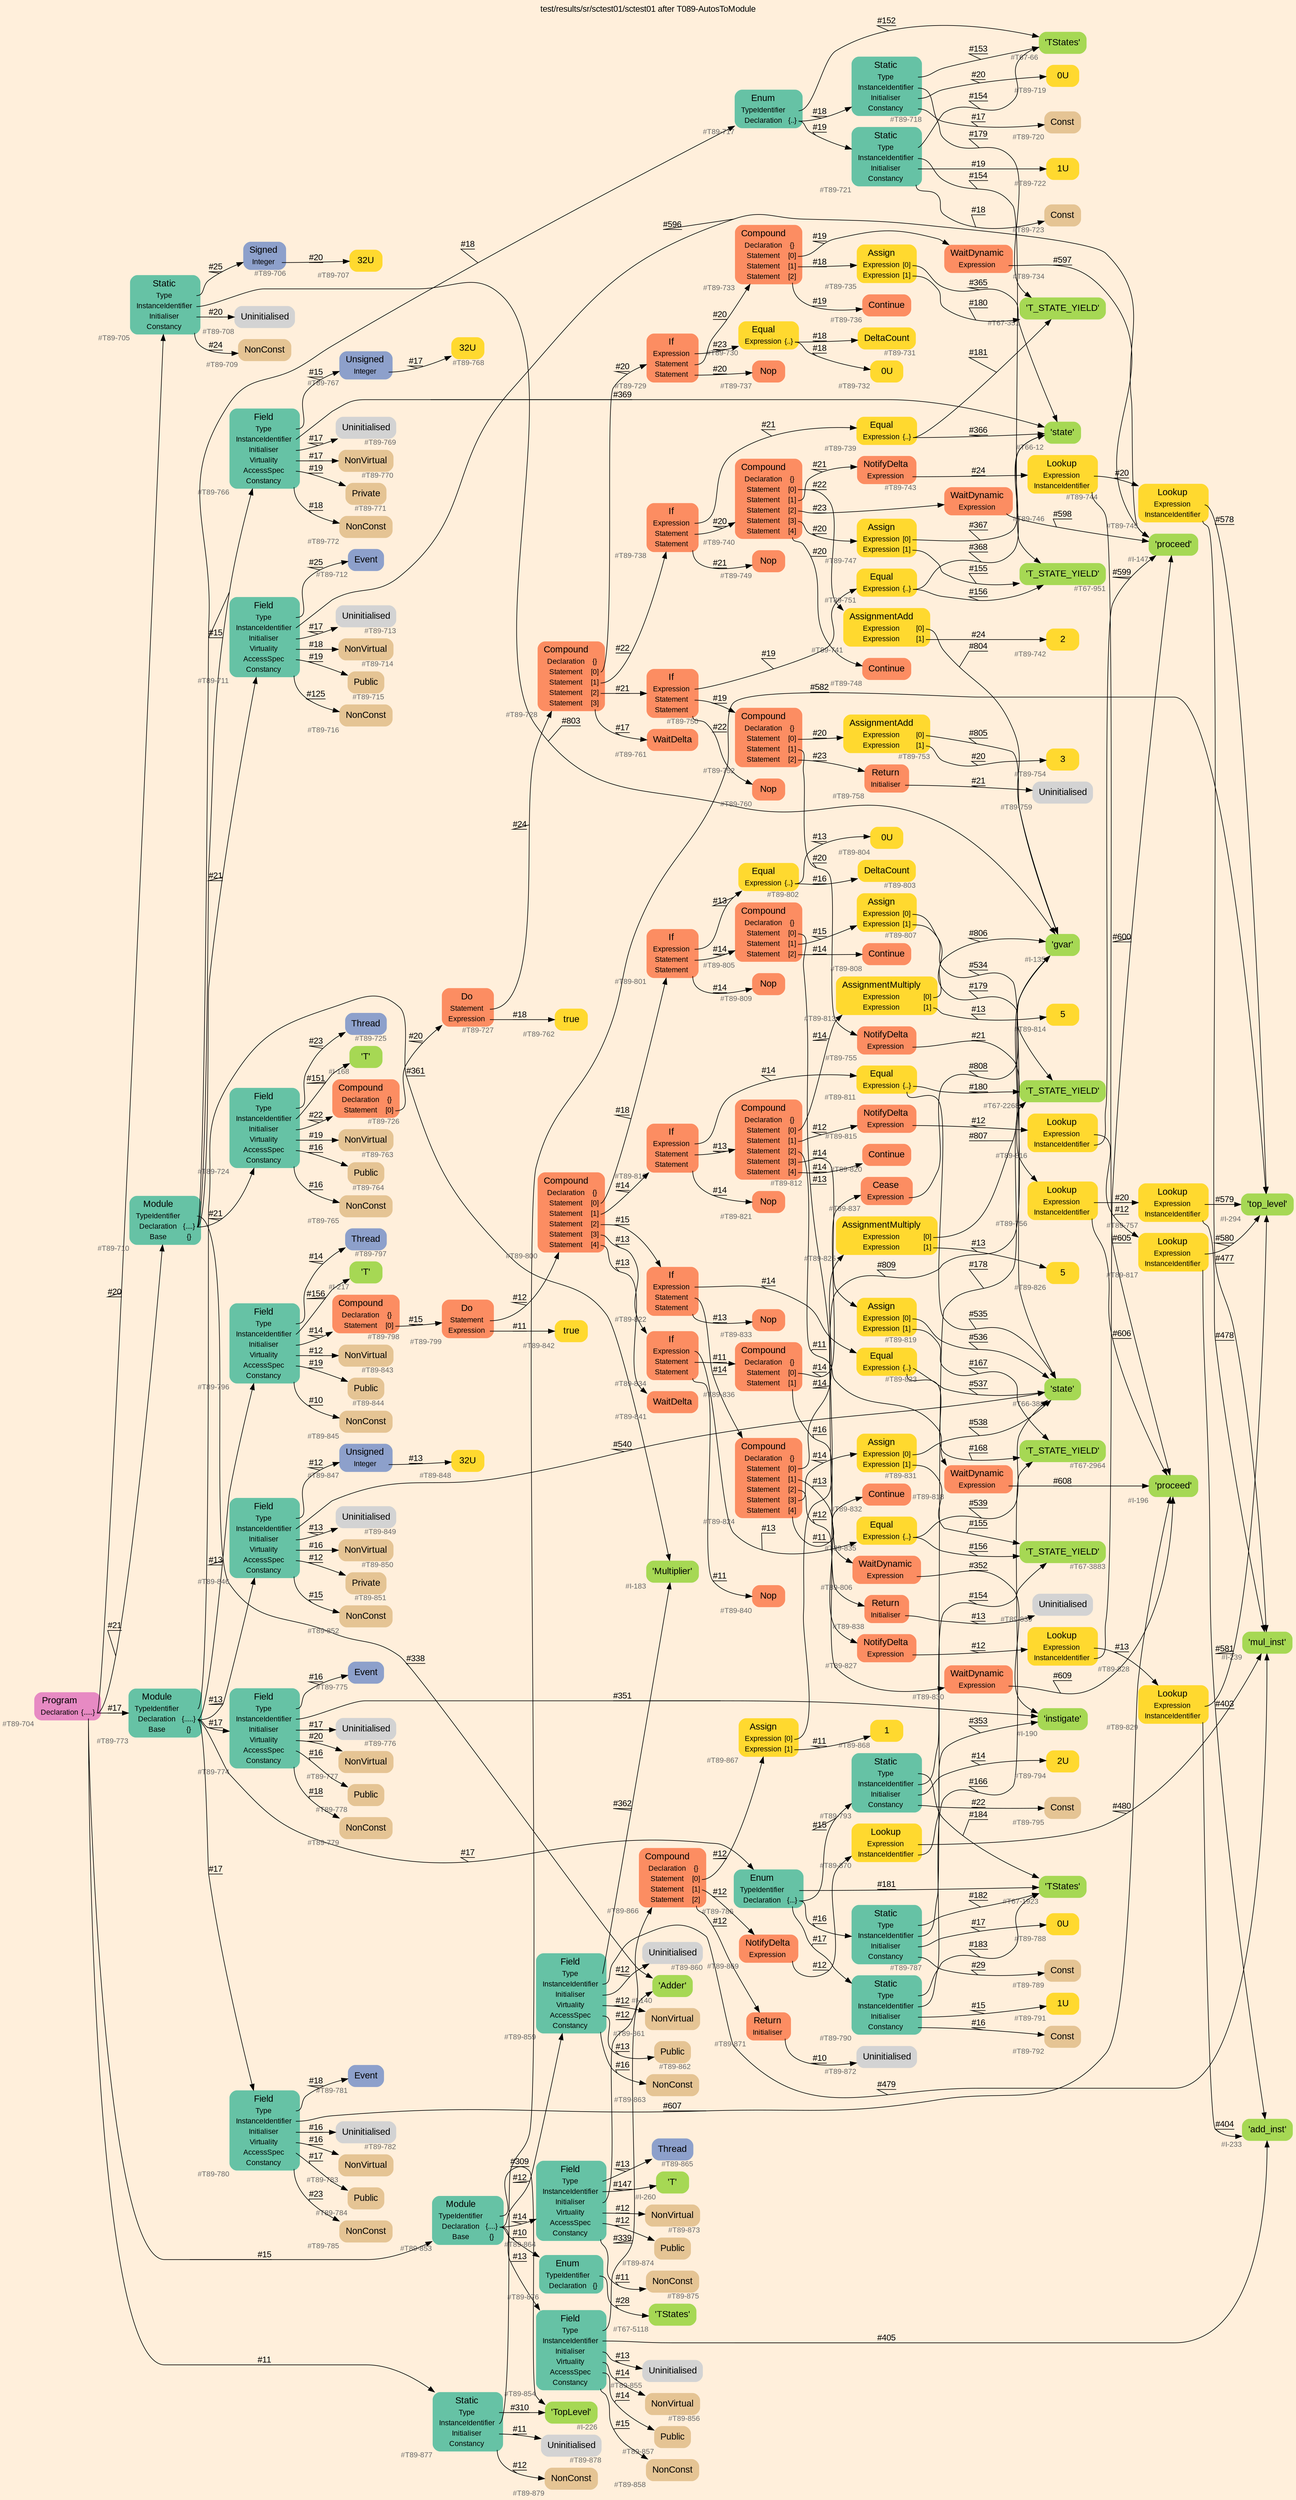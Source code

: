 digraph "test/results/sr/sctest01/sctest01 after T089-AutosToModule" {
label = "test/results/sr/sctest01/sctest01 after T089-AutosToModule"
labelloc = t
graph [
    rankdir = "LR"
    ranksep = 0.3
    bgcolor = antiquewhite1
    color = black
    fontcolor = black
    fontname = "Arial"
];
node [
    fontname = "Arial"
];
edge [
    fontname = "Arial"
];

// -------------------- node figure --------------------
// -------- block #T89-704 ----------
"#T89-704" [
    fillcolor = "/set28/4"
    xlabel = "#T89-704"
    fontsize = "12"
    fontcolor = grey40
    shape = "plaintext"
    label = <<TABLE BORDER="0" CELLBORDER="0" CELLSPACING="0">
     <TR><TD><FONT COLOR="black" POINT-SIZE="15">Program</FONT></TD></TR>
     <TR><TD><FONT COLOR="black" POINT-SIZE="12">Declaration</FONT></TD><TD PORT="port0"><FONT COLOR="black" POINT-SIZE="12">{.....}</FONT></TD></TR>
    </TABLE>>
    style = "rounded,filled"
];

// -------- block #T89-705 ----------
"#T89-705" [
    fillcolor = "/set28/1"
    xlabel = "#T89-705"
    fontsize = "12"
    fontcolor = grey40
    shape = "plaintext"
    label = <<TABLE BORDER="0" CELLBORDER="0" CELLSPACING="0">
     <TR><TD><FONT COLOR="black" POINT-SIZE="15">Static</FONT></TD></TR>
     <TR><TD><FONT COLOR="black" POINT-SIZE="12">Type</FONT></TD><TD PORT="port0"></TD></TR>
     <TR><TD><FONT COLOR="black" POINT-SIZE="12">InstanceIdentifier</FONT></TD><TD PORT="port1"></TD></TR>
     <TR><TD><FONT COLOR="black" POINT-SIZE="12">Initialiser</FONT></TD><TD PORT="port2"></TD></TR>
     <TR><TD><FONT COLOR="black" POINT-SIZE="12">Constancy</FONT></TD><TD PORT="port3"></TD></TR>
    </TABLE>>
    style = "rounded,filled"
];

// -------- block #T89-706 ----------
"#T89-706" [
    fillcolor = "/set28/3"
    xlabel = "#T89-706"
    fontsize = "12"
    fontcolor = grey40
    shape = "plaintext"
    label = <<TABLE BORDER="0" CELLBORDER="0" CELLSPACING="0">
     <TR><TD><FONT COLOR="black" POINT-SIZE="15">Signed</FONT></TD></TR>
     <TR><TD><FONT COLOR="black" POINT-SIZE="12">Integer</FONT></TD><TD PORT="port0"></TD></TR>
    </TABLE>>
    style = "rounded,filled"
];

// -------- block #T89-707 ----------
"#T89-707" [
    fillcolor = "/set28/6"
    xlabel = "#T89-707"
    fontsize = "12"
    fontcolor = grey40
    shape = "plaintext"
    label = <<TABLE BORDER="0" CELLBORDER="0" CELLSPACING="0">
     <TR><TD><FONT COLOR="black" POINT-SIZE="15">32U</FONT></TD></TR>
    </TABLE>>
    style = "rounded,filled"
];

// -------- block #I-135 ----------
"#I-135" [
    fillcolor = "/set28/5"
    xlabel = "#I-135"
    fontsize = "12"
    fontcolor = grey40
    shape = "plaintext"
    label = <<TABLE BORDER="0" CELLBORDER="0" CELLSPACING="0">
     <TR><TD><FONT COLOR="black" POINT-SIZE="15">'gvar'</FONT></TD></TR>
    </TABLE>>
    style = "rounded,filled"
];

// -------- block #T89-708 ----------
"#T89-708" [
    xlabel = "#T89-708"
    fontsize = "12"
    fontcolor = grey40
    shape = "plaintext"
    label = <<TABLE BORDER="0" CELLBORDER="0" CELLSPACING="0">
     <TR><TD><FONT COLOR="black" POINT-SIZE="15">Uninitialised</FONT></TD></TR>
    </TABLE>>
    style = "rounded,filled"
];

// -------- block #T89-709 ----------
"#T89-709" [
    fillcolor = "/set28/7"
    xlabel = "#T89-709"
    fontsize = "12"
    fontcolor = grey40
    shape = "plaintext"
    label = <<TABLE BORDER="0" CELLBORDER="0" CELLSPACING="0">
     <TR><TD><FONT COLOR="black" POINT-SIZE="15">NonConst</FONT></TD></TR>
    </TABLE>>
    style = "rounded,filled"
];

// -------- block #T89-710 ----------
"#T89-710" [
    fillcolor = "/set28/1"
    xlabel = "#T89-710"
    fontsize = "12"
    fontcolor = grey40
    shape = "plaintext"
    label = <<TABLE BORDER="0" CELLBORDER="0" CELLSPACING="0">
     <TR><TD><FONT COLOR="black" POINT-SIZE="15">Module</FONT></TD></TR>
     <TR><TD><FONT COLOR="black" POINT-SIZE="12">TypeIdentifier</FONT></TD><TD PORT="port0"></TD></TR>
     <TR><TD><FONT COLOR="black" POINT-SIZE="12">Declaration</FONT></TD><TD PORT="port1"><FONT COLOR="black" POINT-SIZE="12">{....}</FONT></TD></TR>
     <TR><TD><FONT COLOR="black" POINT-SIZE="12">Base</FONT></TD><TD PORT="port2"><FONT COLOR="black" POINT-SIZE="12">{}</FONT></TD></TR>
    </TABLE>>
    style = "rounded,filled"
];

// -------- block #I-140 ----------
"#I-140" [
    fillcolor = "/set28/5"
    xlabel = "#I-140"
    fontsize = "12"
    fontcolor = grey40
    shape = "plaintext"
    label = <<TABLE BORDER="0" CELLBORDER="0" CELLSPACING="0">
     <TR><TD><FONT COLOR="black" POINT-SIZE="15">'Adder'</FONT></TD></TR>
    </TABLE>>
    style = "rounded,filled"
];

// -------- block #T89-711 ----------
"#T89-711" [
    fillcolor = "/set28/1"
    xlabel = "#T89-711"
    fontsize = "12"
    fontcolor = grey40
    shape = "plaintext"
    label = <<TABLE BORDER="0" CELLBORDER="0" CELLSPACING="0">
     <TR><TD><FONT COLOR="black" POINT-SIZE="15">Field</FONT></TD></TR>
     <TR><TD><FONT COLOR="black" POINT-SIZE="12">Type</FONT></TD><TD PORT="port0"></TD></TR>
     <TR><TD><FONT COLOR="black" POINT-SIZE="12">InstanceIdentifier</FONT></TD><TD PORT="port1"></TD></TR>
     <TR><TD><FONT COLOR="black" POINT-SIZE="12">Initialiser</FONT></TD><TD PORT="port2"></TD></TR>
     <TR><TD><FONT COLOR="black" POINT-SIZE="12">Virtuality</FONT></TD><TD PORT="port3"></TD></TR>
     <TR><TD><FONT COLOR="black" POINT-SIZE="12">AccessSpec</FONT></TD><TD PORT="port4"></TD></TR>
     <TR><TD><FONT COLOR="black" POINT-SIZE="12">Constancy</FONT></TD><TD PORT="port5"></TD></TR>
    </TABLE>>
    style = "rounded,filled"
];

// -------- block #T89-712 ----------
"#T89-712" [
    fillcolor = "/set28/3"
    xlabel = "#T89-712"
    fontsize = "12"
    fontcolor = grey40
    shape = "plaintext"
    label = <<TABLE BORDER="0" CELLBORDER="0" CELLSPACING="0">
     <TR><TD><FONT COLOR="black" POINT-SIZE="15">Event</FONT></TD></TR>
    </TABLE>>
    style = "rounded,filled"
];

// -------- block #I-147 ----------
"#I-147" [
    fillcolor = "/set28/5"
    xlabel = "#I-147"
    fontsize = "12"
    fontcolor = grey40
    shape = "plaintext"
    label = <<TABLE BORDER="0" CELLBORDER="0" CELLSPACING="0">
     <TR><TD><FONT COLOR="black" POINT-SIZE="15">'proceed'</FONT></TD></TR>
    </TABLE>>
    style = "rounded,filled"
];

// -------- block #T89-713 ----------
"#T89-713" [
    xlabel = "#T89-713"
    fontsize = "12"
    fontcolor = grey40
    shape = "plaintext"
    label = <<TABLE BORDER="0" CELLBORDER="0" CELLSPACING="0">
     <TR><TD><FONT COLOR="black" POINT-SIZE="15">Uninitialised</FONT></TD></TR>
    </TABLE>>
    style = "rounded,filled"
];

// -------- block #T89-714 ----------
"#T89-714" [
    fillcolor = "/set28/7"
    xlabel = "#T89-714"
    fontsize = "12"
    fontcolor = grey40
    shape = "plaintext"
    label = <<TABLE BORDER="0" CELLBORDER="0" CELLSPACING="0">
     <TR><TD><FONT COLOR="black" POINT-SIZE="15">NonVirtual</FONT></TD></TR>
    </TABLE>>
    style = "rounded,filled"
];

// -------- block #T89-715 ----------
"#T89-715" [
    fillcolor = "/set28/7"
    xlabel = "#T89-715"
    fontsize = "12"
    fontcolor = grey40
    shape = "plaintext"
    label = <<TABLE BORDER="0" CELLBORDER="0" CELLSPACING="0">
     <TR><TD><FONT COLOR="black" POINT-SIZE="15">Public</FONT></TD></TR>
    </TABLE>>
    style = "rounded,filled"
];

// -------- block #T89-716 ----------
"#T89-716" [
    fillcolor = "/set28/7"
    xlabel = "#T89-716"
    fontsize = "12"
    fontcolor = grey40
    shape = "plaintext"
    label = <<TABLE BORDER="0" CELLBORDER="0" CELLSPACING="0">
     <TR><TD><FONT COLOR="black" POINT-SIZE="15">NonConst</FONT></TD></TR>
    </TABLE>>
    style = "rounded,filled"
];

// -------- block #T89-717 ----------
"#T89-717" [
    fillcolor = "/set28/1"
    xlabel = "#T89-717"
    fontsize = "12"
    fontcolor = grey40
    shape = "plaintext"
    label = <<TABLE BORDER="0" CELLBORDER="0" CELLSPACING="0">
     <TR><TD><FONT COLOR="black" POINT-SIZE="15">Enum</FONT></TD></TR>
     <TR><TD><FONT COLOR="black" POINT-SIZE="12">TypeIdentifier</FONT></TD><TD PORT="port0"></TD></TR>
     <TR><TD><FONT COLOR="black" POINT-SIZE="12">Declaration</FONT></TD><TD PORT="port1"><FONT COLOR="black" POINT-SIZE="12">{..}</FONT></TD></TR>
    </TABLE>>
    style = "rounded,filled"
];

// -------- block #T67-66 ----------
"#T67-66" [
    fillcolor = "/set28/5"
    xlabel = "#T67-66"
    fontsize = "12"
    fontcolor = grey40
    shape = "plaintext"
    label = <<TABLE BORDER="0" CELLBORDER="0" CELLSPACING="0">
     <TR><TD><FONT COLOR="black" POINT-SIZE="15">'TStates'</FONT></TD></TR>
    </TABLE>>
    style = "rounded,filled"
];

// -------- block #T89-718 ----------
"#T89-718" [
    fillcolor = "/set28/1"
    xlabel = "#T89-718"
    fontsize = "12"
    fontcolor = grey40
    shape = "plaintext"
    label = <<TABLE BORDER="0" CELLBORDER="0" CELLSPACING="0">
     <TR><TD><FONT COLOR="black" POINT-SIZE="15">Static</FONT></TD></TR>
     <TR><TD><FONT COLOR="black" POINT-SIZE="12">Type</FONT></TD><TD PORT="port0"></TD></TR>
     <TR><TD><FONT COLOR="black" POINT-SIZE="12">InstanceIdentifier</FONT></TD><TD PORT="port1"></TD></TR>
     <TR><TD><FONT COLOR="black" POINT-SIZE="12">Initialiser</FONT></TD><TD PORT="port2"></TD></TR>
     <TR><TD><FONT COLOR="black" POINT-SIZE="12">Constancy</FONT></TD><TD PORT="port3"></TD></TR>
    </TABLE>>
    style = "rounded,filled"
];

// -------- block #T67-351 ----------
"#T67-351" [
    fillcolor = "/set28/5"
    xlabel = "#T67-351"
    fontsize = "12"
    fontcolor = grey40
    shape = "plaintext"
    label = <<TABLE BORDER="0" CELLBORDER="0" CELLSPACING="0">
     <TR><TD><FONT COLOR="black" POINT-SIZE="15">'T_STATE_YIELD'</FONT></TD></TR>
    </TABLE>>
    style = "rounded,filled"
];

// -------- block #T89-719 ----------
"#T89-719" [
    fillcolor = "/set28/6"
    xlabel = "#T89-719"
    fontsize = "12"
    fontcolor = grey40
    shape = "plaintext"
    label = <<TABLE BORDER="0" CELLBORDER="0" CELLSPACING="0">
     <TR><TD><FONT COLOR="black" POINT-SIZE="15">0U</FONT></TD></TR>
    </TABLE>>
    style = "rounded,filled"
];

// -------- block #T89-720 ----------
"#T89-720" [
    fillcolor = "/set28/7"
    xlabel = "#T89-720"
    fontsize = "12"
    fontcolor = grey40
    shape = "plaintext"
    label = <<TABLE BORDER="0" CELLBORDER="0" CELLSPACING="0">
     <TR><TD><FONT COLOR="black" POINT-SIZE="15">Const</FONT></TD></TR>
    </TABLE>>
    style = "rounded,filled"
];

// -------- block #T89-721 ----------
"#T89-721" [
    fillcolor = "/set28/1"
    xlabel = "#T89-721"
    fontsize = "12"
    fontcolor = grey40
    shape = "plaintext"
    label = <<TABLE BORDER="0" CELLBORDER="0" CELLSPACING="0">
     <TR><TD><FONT COLOR="black" POINT-SIZE="15">Static</FONT></TD></TR>
     <TR><TD><FONT COLOR="black" POINT-SIZE="12">Type</FONT></TD><TD PORT="port0"></TD></TR>
     <TR><TD><FONT COLOR="black" POINT-SIZE="12">InstanceIdentifier</FONT></TD><TD PORT="port1"></TD></TR>
     <TR><TD><FONT COLOR="black" POINT-SIZE="12">Initialiser</FONT></TD><TD PORT="port2"></TD></TR>
     <TR><TD><FONT COLOR="black" POINT-SIZE="12">Constancy</FONT></TD><TD PORT="port3"></TD></TR>
    </TABLE>>
    style = "rounded,filled"
];

// -------- block #T67-951 ----------
"#T67-951" [
    fillcolor = "/set28/5"
    xlabel = "#T67-951"
    fontsize = "12"
    fontcolor = grey40
    shape = "plaintext"
    label = <<TABLE BORDER="0" CELLBORDER="0" CELLSPACING="0">
     <TR><TD><FONT COLOR="black" POINT-SIZE="15">'T_STATE_YIELD'</FONT></TD></TR>
    </TABLE>>
    style = "rounded,filled"
];

// -------- block #T89-722 ----------
"#T89-722" [
    fillcolor = "/set28/6"
    xlabel = "#T89-722"
    fontsize = "12"
    fontcolor = grey40
    shape = "plaintext"
    label = <<TABLE BORDER="0" CELLBORDER="0" CELLSPACING="0">
     <TR><TD><FONT COLOR="black" POINT-SIZE="15">1U</FONT></TD></TR>
    </TABLE>>
    style = "rounded,filled"
];

// -------- block #T89-723 ----------
"#T89-723" [
    fillcolor = "/set28/7"
    xlabel = "#T89-723"
    fontsize = "12"
    fontcolor = grey40
    shape = "plaintext"
    label = <<TABLE BORDER="0" CELLBORDER="0" CELLSPACING="0">
     <TR><TD><FONT COLOR="black" POINT-SIZE="15">Const</FONT></TD></TR>
    </TABLE>>
    style = "rounded,filled"
];

// -------- block #T89-724 ----------
"#T89-724" [
    fillcolor = "/set28/1"
    xlabel = "#T89-724"
    fontsize = "12"
    fontcolor = grey40
    shape = "plaintext"
    label = <<TABLE BORDER="0" CELLBORDER="0" CELLSPACING="0">
     <TR><TD><FONT COLOR="black" POINT-SIZE="15">Field</FONT></TD></TR>
     <TR><TD><FONT COLOR="black" POINT-SIZE="12">Type</FONT></TD><TD PORT="port0"></TD></TR>
     <TR><TD><FONT COLOR="black" POINT-SIZE="12">InstanceIdentifier</FONT></TD><TD PORT="port1"></TD></TR>
     <TR><TD><FONT COLOR="black" POINT-SIZE="12">Initialiser</FONT></TD><TD PORT="port2"></TD></TR>
     <TR><TD><FONT COLOR="black" POINT-SIZE="12">Virtuality</FONT></TD><TD PORT="port3"></TD></TR>
     <TR><TD><FONT COLOR="black" POINT-SIZE="12">AccessSpec</FONT></TD><TD PORT="port4"></TD></TR>
     <TR><TD><FONT COLOR="black" POINT-SIZE="12">Constancy</FONT></TD><TD PORT="port5"></TD></TR>
    </TABLE>>
    style = "rounded,filled"
];

// -------- block #T89-725 ----------
"#T89-725" [
    fillcolor = "/set28/3"
    xlabel = "#T89-725"
    fontsize = "12"
    fontcolor = grey40
    shape = "plaintext"
    label = <<TABLE BORDER="0" CELLBORDER="0" CELLSPACING="0">
     <TR><TD><FONT COLOR="black" POINT-SIZE="15">Thread</FONT></TD></TR>
    </TABLE>>
    style = "rounded,filled"
];

// -------- block #I-168 ----------
"#I-168" [
    fillcolor = "/set28/5"
    xlabel = "#I-168"
    fontsize = "12"
    fontcolor = grey40
    shape = "plaintext"
    label = <<TABLE BORDER="0" CELLBORDER="0" CELLSPACING="0">
     <TR><TD><FONT COLOR="black" POINT-SIZE="15">'T'</FONT></TD></TR>
    </TABLE>>
    style = "rounded,filled"
];

// -------- block #T89-726 ----------
"#T89-726" [
    fillcolor = "/set28/2"
    xlabel = "#T89-726"
    fontsize = "12"
    fontcolor = grey40
    shape = "plaintext"
    label = <<TABLE BORDER="0" CELLBORDER="0" CELLSPACING="0">
     <TR><TD><FONT COLOR="black" POINT-SIZE="15">Compound</FONT></TD></TR>
     <TR><TD><FONT COLOR="black" POINT-SIZE="12">Declaration</FONT></TD><TD PORT="port0"><FONT COLOR="black" POINT-SIZE="12">{}</FONT></TD></TR>
     <TR><TD><FONT COLOR="black" POINT-SIZE="12">Statement</FONT></TD><TD PORT="port1"><FONT COLOR="black" POINT-SIZE="12">[0]</FONT></TD></TR>
    </TABLE>>
    style = "rounded,filled"
];

// -------- block #T89-727 ----------
"#T89-727" [
    fillcolor = "/set28/2"
    xlabel = "#T89-727"
    fontsize = "12"
    fontcolor = grey40
    shape = "plaintext"
    label = <<TABLE BORDER="0" CELLBORDER="0" CELLSPACING="0">
     <TR><TD><FONT COLOR="black" POINT-SIZE="15">Do</FONT></TD></TR>
     <TR><TD><FONT COLOR="black" POINT-SIZE="12">Statement</FONT></TD><TD PORT="port0"></TD></TR>
     <TR><TD><FONT COLOR="black" POINT-SIZE="12">Expression</FONT></TD><TD PORT="port1"></TD></TR>
    </TABLE>>
    style = "rounded,filled"
];

// -------- block #T89-728 ----------
"#T89-728" [
    fillcolor = "/set28/2"
    xlabel = "#T89-728"
    fontsize = "12"
    fontcolor = grey40
    shape = "plaintext"
    label = <<TABLE BORDER="0" CELLBORDER="0" CELLSPACING="0">
     <TR><TD><FONT COLOR="black" POINT-SIZE="15">Compound</FONT></TD></TR>
     <TR><TD><FONT COLOR="black" POINT-SIZE="12">Declaration</FONT></TD><TD PORT="port0"><FONT COLOR="black" POINT-SIZE="12">{}</FONT></TD></TR>
     <TR><TD><FONT COLOR="black" POINT-SIZE="12">Statement</FONT></TD><TD PORT="port1"><FONT COLOR="black" POINT-SIZE="12">[0]</FONT></TD></TR>
     <TR><TD><FONT COLOR="black" POINT-SIZE="12">Statement</FONT></TD><TD PORT="port2"><FONT COLOR="black" POINT-SIZE="12">[1]</FONT></TD></TR>
     <TR><TD><FONT COLOR="black" POINT-SIZE="12">Statement</FONT></TD><TD PORT="port3"><FONT COLOR="black" POINT-SIZE="12">[2]</FONT></TD></TR>
     <TR><TD><FONT COLOR="black" POINT-SIZE="12">Statement</FONT></TD><TD PORT="port4"><FONT COLOR="black" POINT-SIZE="12">[3]</FONT></TD></TR>
    </TABLE>>
    style = "rounded,filled"
];

// -------- block #T89-729 ----------
"#T89-729" [
    fillcolor = "/set28/2"
    xlabel = "#T89-729"
    fontsize = "12"
    fontcolor = grey40
    shape = "plaintext"
    label = <<TABLE BORDER="0" CELLBORDER="0" CELLSPACING="0">
     <TR><TD><FONT COLOR="black" POINT-SIZE="15">If</FONT></TD></TR>
     <TR><TD><FONT COLOR="black" POINT-SIZE="12">Expression</FONT></TD><TD PORT="port0"></TD></TR>
     <TR><TD><FONT COLOR="black" POINT-SIZE="12">Statement</FONT></TD><TD PORT="port1"></TD></TR>
     <TR><TD><FONT COLOR="black" POINT-SIZE="12">Statement</FONT></TD><TD PORT="port2"></TD></TR>
    </TABLE>>
    style = "rounded,filled"
];

// -------- block #T89-730 ----------
"#T89-730" [
    fillcolor = "/set28/6"
    xlabel = "#T89-730"
    fontsize = "12"
    fontcolor = grey40
    shape = "plaintext"
    label = <<TABLE BORDER="0" CELLBORDER="0" CELLSPACING="0">
     <TR><TD><FONT COLOR="black" POINT-SIZE="15">Equal</FONT></TD></TR>
     <TR><TD><FONT COLOR="black" POINT-SIZE="12">Expression</FONT></TD><TD PORT="port0"><FONT COLOR="black" POINT-SIZE="12">{..}</FONT></TD></TR>
    </TABLE>>
    style = "rounded,filled"
];

// -------- block #T89-731 ----------
"#T89-731" [
    fillcolor = "/set28/6"
    xlabel = "#T89-731"
    fontsize = "12"
    fontcolor = grey40
    shape = "plaintext"
    label = <<TABLE BORDER="0" CELLBORDER="0" CELLSPACING="0">
     <TR><TD><FONT COLOR="black" POINT-SIZE="15">DeltaCount</FONT></TD></TR>
    </TABLE>>
    style = "rounded,filled"
];

// -------- block #T89-732 ----------
"#T89-732" [
    fillcolor = "/set28/6"
    xlabel = "#T89-732"
    fontsize = "12"
    fontcolor = grey40
    shape = "plaintext"
    label = <<TABLE BORDER="0" CELLBORDER="0" CELLSPACING="0">
     <TR><TD><FONT COLOR="black" POINT-SIZE="15">0U</FONT></TD></TR>
    </TABLE>>
    style = "rounded,filled"
];

// -------- block #T89-733 ----------
"#T89-733" [
    fillcolor = "/set28/2"
    xlabel = "#T89-733"
    fontsize = "12"
    fontcolor = grey40
    shape = "plaintext"
    label = <<TABLE BORDER="0" CELLBORDER="0" CELLSPACING="0">
     <TR><TD><FONT COLOR="black" POINT-SIZE="15">Compound</FONT></TD></TR>
     <TR><TD><FONT COLOR="black" POINT-SIZE="12">Declaration</FONT></TD><TD PORT="port0"><FONT COLOR="black" POINT-SIZE="12">{}</FONT></TD></TR>
     <TR><TD><FONT COLOR="black" POINT-SIZE="12">Statement</FONT></TD><TD PORT="port1"><FONT COLOR="black" POINT-SIZE="12">[0]</FONT></TD></TR>
     <TR><TD><FONT COLOR="black" POINT-SIZE="12">Statement</FONT></TD><TD PORT="port2"><FONT COLOR="black" POINT-SIZE="12">[1]</FONT></TD></TR>
     <TR><TD><FONT COLOR="black" POINT-SIZE="12">Statement</FONT></TD><TD PORT="port3"><FONT COLOR="black" POINT-SIZE="12">[2]</FONT></TD></TR>
    </TABLE>>
    style = "rounded,filled"
];

// -------- block #T89-734 ----------
"#T89-734" [
    fillcolor = "/set28/2"
    xlabel = "#T89-734"
    fontsize = "12"
    fontcolor = grey40
    shape = "plaintext"
    label = <<TABLE BORDER="0" CELLBORDER="0" CELLSPACING="0">
     <TR><TD><FONT COLOR="black" POINT-SIZE="15">WaitDynamic</FONT></TD></TR>
     <TR><TD><FONT COLOR="black" POINT-SIZE="12">Expression</FONT></TD><TD PORT="port0"></TD></TR>
    </TABLE>>
    style = "rounded,filled"
];

// -------- block #T89-735 ----------
"#T89-735" [
    fillcolor = "/set28/6"
    xlabel = "#T89-735"
    fontsize = "12"
    fontcolor = grey40
    shape = "plaintext"
    label = <<TABLE BORDER="0" CELLBORDER="0" CELLSPACING="0">
     <TR><TD><FONT COLOR="black" POINT-SIZE="15">Assign</FONT></TD></TR>
     <TR><TD><FONT COLOR="black" POINT-SIZE="12">Expression</FONT></TD><TD PORT="port0"><FONT COLOR="black" POINT-SIZE="12">[0]</FONT></TD></TR>
     <TR><TD><FONT COLOR="black" POINT-SIZE="12">Expression</FONT></TD><TD PORT="port1"><FONT COLOR="black" POINT-SIZE="12">[1]</FONT></TD></TR>
    </TABLE>>
    style = "rounded,filled"
];

// -------- block #T66-12 ----------
"#T66-12" [
    fillcolor = "/set28/5"
    xlabel = "#T66-12"
    fontsize = "12"
    fontcolor = grey40
    shape = "plaintext"
    label = <<TABLE BORDER="0" CELLBORDER="0" CELLSPACING="0">
     <TR><TD><FONT COLOR="black" POINT-SIZE="15">'state'</FONT></TD></TR>
    </TABLE>>
    style = "rounded,filled"
];

// -------- block #T89-736 ----------
"#T89-736" [
    fillcolor = "/set28/2"
    xlabel = "#T89-736"
    fontsize = "12"
    fontcolor = grey40
    shape = "plaintext"
    label = <<TABLE BORDER="0" CELLBORDER="0" CELLSPACING="0">
     <TR><TD><FONT COLOR="black" POINT-SIZE="15">Continue</FONT></TD></TR>
    </TABLE>>
    style = "rounded,filled"
];

// -------- block #T89-737 ----------
"#T89-737" [
    fillcolor = "/set28/2"
    xlabel = "#T89-737"
    fontsize = "12"
    fontcolor = grey40
    shape = "plaintext"
    label = <<TABLE BORDER="0" CELLBORDER="0" CELLSPACING="0">
     <TR><TD><FONT COLOR="black" POINT-SIZE="15">Nop</FONT></TD></TR>
    </TABLE>>
    style = "rounded,filled"
];

// -------- block #T89-738 ----------
"#T89-738" [
    fillcolor = "/set28/2"
    xlabel = "#T89-738"
    fontsize = "12"
    fontcolor = grey40
    shape = "plaintext"
    label = <<TABLE BORDER="0" CELLBORDER="0" CELLSPACING="0">
     <TR><TD><FONT COLOR="black" POINT-SIZE="15">If</FONT></TD></TR>
     <TR><TD><FONT COLOR="black" POINT-SIZE="12">Expression</FONT></TD><TD PORT="port0"></TD></TR>
     <TR><TD><FONT COLOR="black" POINT-SIZE="12">Statement</FONT></TD><TD PORT="port1"></TD></TR>
     <TR><TD><FONT COLOR="black" POINT-SIZE="12">Statement</FONT></TD><TD PORT="port2"></TD></TR>
    </TABLE>>
    style = "rounded,filled"
];

// -------- block #T89-739 ----------
"#T89-739" [
    fillcolor = "/set28/6"
    xlabel = "#T89-739"
    fontsize = "12"
    fontcolor = grey40
    shape = "plaintext"
    label = <<TABLE BORDER="0" CELLBORDER="0" CELLSPACING="0">
     <TR><TD><FONT COLOR="black" POINT-SIZE="15">Equal</FONT></TD></TR>
     <TR><TD><FONT COLOR="black" POINT-SIZE="12">Expression</FONT></TD><TD PORT="port0"><FONT COLOR="black" POINT-SIZE="12">{..}</FONT></TD></TR>
    </TABLE>>
    style = "rounded,filled"
];

// -------- block #T89-740 ----------
"#T89-740" [
    fillcolor = "/set28/2"
    xlabel = "#T89-740"
    fontsize = "12"
    fontcolor = grey40
    shape = "plaintext"
    label = <<TABLE BORDER="0" CELLBORDER="0" CELLSPACING="0">
     <TR><TD><FONT COLOR="black" POINT-SIZE="15">Compound</FONT></TD></TR>
     <TR><TD><FONT COLOR="black" POINT-SIZE="12">Declaration</FONT></TD><TD PORT="port0"><FONT COLOR="black" POINT-SIZE="12">{}</FONT></TD></TR>
     <TR><TD><FONT COLOR="black" POINT-SIZE="12">Statement</FONT></TD><TD PORT="port1"><FONT COLOR="black" POINT-SIZE="12">[0]</FONT></TD></TR>
     <TR><TD><FONT COLOR="black" POINT-SIZE="12">Statement</FONT></TD><TD PORT="port2"><FONT COLOR="black" POINT-SIZE="12">[1]</FONT></TD></TR>
     <TR><TD><FONT COLOR="black" POINT-SIZE="12">Statement</FONT></TD><TD PORT="port3"><FONT COLOR="black" POINT-SIZE="12">[2]</FONT></TD></TR>
     <TR><TD><FONT COLOR="black" POINT-SIZE="12">Statement</FONT></TD><TD PORT="port4"><FONT COLOR="black" POINT-SIZE="12">[3]</FONT></TD></TR>
     <TR><TD><FONT COLOR="black" POINT-SIZE="12">Statement</FONT></TD><TD PORT="port5"><FONT COLOR="black" POINT-SIZE="12">[4]</FONT></TD></TR>
    </TABLE>>
    style = "rounded,filled"
];

// -------- block #T89-741 ----------
"#T89-741" [
    fillcolor = "/set28/6"
    xlabel = "#T89-741"
    fontsize = "12"
    fontcolor = grey40
    shape = "plaintext"
    label = <<TABLE BORDER="0" CELLBORDER="0" CELLSPACING="0">
     <TR><TD><FONT COLOR="black" POINT-SIZE="15">AssignmentAdd</FONT></TD></TR>
     <TR><TD><FONT COLOR="black" POINT-SIZE="12">Expression</FONT></TD><TD PORT="port0"><FONT COLOR="black" POINT-SIZE="12">[0]</FONT></TD></TR>
     <TR><TD><FONT COLOR="black" POINT-SIZE="12">Expression</FONT></TD><TD PORT="port1"><FONT COLOR="black" POINT-SIZE="12">[1]</FONT></TD></TR>
    </TABLE>>
    style = "rounded,filled"
];

// -------- block #T89-742 ----------
"#T89-742" [
    fillcolor = "/set28/6"
    xlabel = "#T89-742"
    fontsize = "12"
    fontcolor = grey40
    shape = "plaintext"
    label = <<TABLE BORDER="0" CELLBORDER="0" CELLSPACING="0">
     <TR><TD><FONT COLOR="black" POINT-SIZE="15">2</FONT></TD></TR>
    </TABLE>>
    style = "rounded,filled"
];

// -------- block #T89-743 ----------
"#T89-743" [
    fillcolor = "/set28/2"
    xlabel = "#T89-743"
    fontsize = "12"
    fontcolor = grey40
    shape = "plaintext"
    label = <<TABLE BORDER="0" CELLBORDER="0" CELLSPACING="0">
     <TR><TD><FONT COLOR="black" POINT-SIZE="15">NotifyDelta</FONT></TD></TR>
     <TR><TD><FONT COLOR="black" POINT-SIZE="12">Expression</FONT></TD><TD PORT="port0"></TD></TR>
    </TABLE>>
    style = "rounded,filled"
];

// -------- block #T89-744 ----------
"#T89-744" [
    fillcolor = "/set28/6"
    xlabel = "#T89-744"
    fontsize = "12"
    fontcolor = grey40
    shape = "plaintext"
    label = <<TABLE BORDER="0" CELLBORDER="0" CELLSPACING="0">
     <TR><TD><FONT COLOR="black" POINT-SIZE="15">Lookup</FONT></TD></TR>
     <TR><TD><FONT COLOR="black" POINT-SIZE="12">Expression</FONT></TD><TD PORT="port0"></TD></TR>
     <TR><TD><FONT COLOR="black" POINT-SIZE="12">InstanceIdentifier</FONT></TD><TD PORT="port1"></TD></TR>
    </TABLE>>
    style = "rounded,filled"
];

// -------- block #T89-745 ----------
"#T89-745" [
    fillcolor = "/set28/6"
    xlabel = "#T89-745"
    fontsize = "12"
    fontcolor = grey40
    shape = "plaintext"
    label = <<TABLE BORDER="0" CELLBORDER="0" CELLSPACING="0">
     <TR><TD><FONT COLOR="black" POINT-SIZE="15">Lookup</FONT></TD></TR>
     <TR><TD><FONT COLOR="black" POINT-SIZE="12">Expression</FONT></TD><TD PORT="port0"></TD></TR>
     <TR><TD><FONT COLOR="black" POINT-SIZE="12">InstanceIdentifier</FONT></TD><TD PORT="port1"></TD></TR>
    </TABLE>>
    style = "rounded,filled"
];

// -------- block #I-294 ----------
"#I-294" [
    fillcolor = "/set28/5"
    xlabel = "#I-294"
    fontsize = "12"
    fontcolor = grey40
    shape = "plaintext"
    label = <<TABLE BORDER="0" CELLBORDER="0" CELLSPACING="0">
     <TR><TD><FONT COLOR="black" POINT-SIZE="15">'top_level'</FONT></TD></TR>
    </TABLE>>
    style = "rounded,filled"
];

// -------- block #I-239 ----------
"#I-239" [
    fillcolor = "/set28/5"
    xlabel = "#I-239"
    fontsize = "12"
    fontcolor = grey40
    shape = "plaintext"
    label = <<TABLE BORDER="0" CELLBORDER="0" CELLSPACING="0">
     <TR><TD><FONT COLOR="black" POINT-SIZE="15">'mul_inst'</FONT></TD></TR>
    </TABLE>>
    style = "rounded,filled"
];

// -------- block #I-196 ----------
"#I-196" [
    fillcolor = "/set28/5"
    xlabel = "#I-196"
    fontsize = "12"
    fontcolor = grey40
    shape = "plaintext"
    label = <<TABLE BORDER="0" CELLBORDER="0" CELLSPACING="0">
     <TR><TD><FONT COLOR="black" POINT-SIZE="15">'proceed'</FONT></TD></TR>
    </TABLE>>
    style = "rounded,filled"
];

// -------- block #T89-746 ----------
"#T89-746" [
    fillcolor = "/set28/2"
    xlabel = "#T89-746"
    fontsize = "12"
    fontcolor = grey40
    shape = "plaintext"
    label = <<TABLE BORDER="0" CELLBORDER="0" CELLSPACING="0">
     <TR><TD><FONT COLOR="black" POINT-SIZE="15">WaitDynamic</FONT></TD></TR>
     <TR><TD><FONT COLOR="black" POINT-SIZE="12">Expression</FONT></TD><TD PORT="port0"></TD></TR>
    </TABLE>>
    style = "rounded,filled"
];

// -------- block #T89-747 ----------
"#T89-747" [
    fillcolor = "/set28/6"
    xlabel = "#T89-747"
    fontsize = "12"
    fontcolor = grey40
    shape = "plaintext"
    label = <<TABLE BORDER="0" CELLBORDER="0" CELLSPACING="0">
     <TR><TD><FONT COLOR="black" POINT-SIZE="15">Assign</FONT></TD></TR>
     <TR><TD><FONT COLOR="black" POINT-SIZE="12">Expression</FONT></TD><TD PORT="port0"><FONT COLOR="black" POINT-SIZE="12">[0]</FONT></TD></TR>
     <TR><TD><FONT COLOR="black" POINT-SIZE="12">Expression</FONT></TD><TD PORT="port1"><FONT COLOR="black" POINT-SIZE="12">[1]</FONT></TD></TR>
    </TABLE>>
    style = "rounded,filled"
];

// -------- block #T89-748 ----------
"#T89-748" [
    fillcolor = "/set28/2"
    xlabel = "#T89-748"
    fontsize = "12"
    fontcolor = grey40
    shape = "plaintext"
    label = <<TABLE BORDER="0" CELLBORDER="0" CELLSPACING="0">
     <TR><TD><FONT COLOR="black" POINT-SIZE="15">Continue</FONT></TD></TR>
    </TABLE>>
    style = "rounded,filled"
];

// -------- block #T89-749 ----------
"#T89-749" [
    fillcolor = "/set28/2"
    xlabel = "#T89-749"
    fontsize = "12"
    fontcolor = grey40
    shape = "plaintext"
    label = <<TABLE BORDER="0" CELLBORDER="0" CELLSPACING="0">
     <TR><TD><FONT COLOR="black" POINT-SIZE="15">Nop</FONT></TD></TR>
    </TABLE>>
    style = "rounded,filled"
];

// -------- block #T89-750 ----------
"#T89-750" [
    fillcolor = "/set28/2"
    xlabel = "#T89-750"
    fontsize = "12"
    fontcolor = grey40
    shape = "plaintext"
    label = <<TABLE BORDER="0" CELLBORDER="0" CELLSPACING="0">
     <TR><TD><FONT COLOR="black" POINT-SIZE="15">If</FONT></TD></TR>
     <TR><TD><FONT COLOR="black" POINT-SIZE="12">Expression</FONT></TD><TD PORT="port0"></TD></TR>
     <TR><TD><FONT COLOR="black" POINT-SIZE="12">Statement</FONT></TD><TD PORT="port1"></TD></TR>
     <TR><TD><FONT COLOR="black" POINT-SIZE="12">Statement</FONT></TD><TD PORT="port2"></TD></TR>
    </TABLE>>
    style = "rounded,filled"
];

// -------- block #T89-751 ----------
"#T89-751" [
    fillcolor = "/set28/6"
    xlabel = "#T89-751"
    fontsize = "12"
    fontcolor = grey40
    shape = "plaintext"
    label = <<TABLE BORDER="0" CELLBORDER="0" CELLSPACING="0">
     <TR><TD><FONT COLOR="black" POINT-SIZE="15">Equal</FONT></TD></TR>
     <TR><TD><FONT COLOR="black" POINT-SIZE="12">Expression</FONT></TD><TD PORT="port0"><FONT COLOR="black" POINT-SIZE="12">{..}</FONT></TD></TR>
    </TABLE>>
    style = "rounded,filled"
];

// -------- block #T89-752 ----------
"#T89-752" [
    fillcolor = "/set28/2"
    xlabel = "#T89-752"
    fontsize = "12"
    fontcolor = grey40
    shape = "plaintext"
    label = <<TABLE BORDER="0" CELLBORDER="0" CELLSPACING="0">
     <TR><TD><FONT COLOR="black" POINT-SIZE="15">Compound</FONT></TD></TR>
     <TR><TD><FONT COLOR="black" POINT-SIZE="12">Declaration</FONT></TD><TD PORT="port0"><FONT COLOR="black" POINT-SIZE="12">{}</FONT></TD></TR>
     <TR><TD><FONT COLOR="black" POINT-SIZE="12">Statement</FONT></TD><TD PORT="port1"><FONT COLOR="black" POINT-SIZE="12">[0]</FONT></TD></TR>
     <TR><TD><FONT COLOR="black" POINT-SIZE="12">Statement</FONT></TD><TD PORT="port2"><FONT COLOR="black" POINT-SIZE="12">[1]</FONT></TD></TR>
     <TR><TD><FONT COLOR="black" POINT-SIZE="12">Statement</FONT></TD><TD PORT="port3"><FONT COLOR="black" POINT-SIZE="12">[2]</FONT></TD></TR>
    </TABLE>>
    style = "rounded,filled"
];

// -------- block #T89-753 ----------
"#T89-753" [
    fillcolor = "/set28/6"
    xlabel = "#T89-753"
    fontsize = "12"
    fontcolor = grey40
    shape = "plaintext"
    label = <<TABLE BORDER="0" CELLBORDER="0" CELLSPACING="0">
     <TR><TD><FONT COLOR="black" POINT-SIZE="15">AssignmentAdd</FONT></TD></TR>
     <TR><TD><FONT COLOR="black" POINT-SIZE="12">Expression</FONT></TD><TD PORT="port0"><FONT COLOR="black" POINT-SIZE="12">[0]</FONT></TD></TR>
     <TR><TD><FONT COLOR="black" POINT-SIZE="12">Expression</FONT></TD><TD PORT="port1"><FONT COLOR="black" POINT-SIZE="12">[1]</FONT></TD></TR>
    </TABLE>>
    style = "rounded,filled"
];

// -------- block #T89-754 ----------
"#T89-754" [
    fillcolor = "/set28/6"
    xlabel = "#T89-754"
    fontsize = "12"
    fontcolor = grey40
    shape = "plaintext"
    label = <<TABLE BORDER="0" CELLBORDER="0" CELLSPACING="0">
     <TR><TD><FONT COLOR="black" POINT-SIZE="15">3</FONT></TD></TR>
    </TABLE>>
    style = "rounded,filled"
];

// -------- block #T89-755 ----------
"#T89-755" [
    fillcolor = "/set28/2"
    xlabel = "#T89-755"
    fontsize = "12"
    fontcolor = grey40
    shape = "plaintext"
    label = <<TABLE BORDER="0" CELLBORDER="0" CELLSPACING="0">
     <TR><TD><FONT COLOR="black" POINT-SIZE="15">NotifyDelta</FONT></TD></TR>
     <TR><TD><FONT COLOR="black" POINT-SIZE="12">Expression</FONT></TD><TD PORT="port0"></TD></TR>
    </TABLE>>
    style = "rounded,filled"
];

// -------- block #T89-756 ----------
"#T89-756" [
    fillcolor = "/set28/6"
    xlabel = "#T89-756"
    fontsize = "12"
    fontcolor = grey40
    shape = "plaintext"
    label = <<TABLE BORDER="0" CELLBORDER="0" CELLSPACING="0">
     <TR><TD><FONT COLOR="black" POINT-SIZE="15">Lookup</FONT></TD></TR>
     <TR><TD><FONT COLOR="black" POINT-SIZE="12">Expression</FONT></TD><TD PORT="port0"></TD></TR>
     <TR><TD><FONT COLOR="black" POINT-SIZE="12">InstanceIdentifier</FONT></TD><TD PORT="port1"></TD></TR>
    </TABLE>>
    style = "rounded,filled"
];

// -------- block #T89-757 ----------
"#T89-757" [
    fillcolor = "/set28/6"
    xlabel = "#T89-757"
    fontsize = "12"
    fontcolor = grey40
    shape = "plaintext"
    label = <<TABLE BORDER="0" CELLBORDER="0" CELLSPACING="0">
     <TR><TD><FONT COLOR="black" POINT-SIZE="15">Lookup</FONT></TD></TR>
     <TR><TD><FONT COLOR="black" POINT-SIZE="12">Expression</FONT></TD><TD PORT="port0"></TD></TR>
     <TR><TD><FONT COLOR="black" POINT-SIZE="12">InstanceIdentifier</FONT></TD><TD PORT="port1"></TD></TR>
    </TABLE>>
    style = "rounded,filled"
];

// -------- block #T89-758 ----------
"#T89-758" [
    fillcolor = "/set28/2"
    xlabel = "#T89-758"
    fontsize = "12"
    fontcolor = grey40
    shape = "plaintext"
    label = <<TABLE BORDER="0" CELLBORDER="0" CELLSPACING="0">
     <TR><TD><FONT COLOR="black" POINT-SIZE="15">Return</FONT></TD></TR>
     <TR><TD><FONT COLOR="black" POINT-SIZE="12">Initialiser</FONT></TD><TD PORT="port0"></TD></TR>
    </TABLE>>
    style = "rounded,filled"
];

// -------- block #T89-759 ----------
"#T89-759" [
    xlabel = "#T89-759"
    fontsize = "12"
    fontcolor = grey40
    shape = "plaintext"
    label = <<TABLE BORDER="0" CELLBORDER="0" CELLSPACING="0">
     <TR><TD><FONT COLOR="black" POINT-SIZE="15">Uninitialised</FONT></TD></TR>
    </TABLE>>
    style = "rounded,filled"
];

// -------- block #T89-760 ----------
"#T89-760" [
    fillcolor = "/set28/2"
    xlabel = "#T89-760"
    fontsize = "12"
    fontcolor = grey40
    shape = "plaintext"
    label = <<TABLE BORDER="0" CELLBORDER="0" CELLSPACING="0">
     <TR><TD><FONT COLOR="black" POINT-SIZE="15">Nop</FONT></TD></TR>
    </TABLE>>
    style = "rounded,filled"
];

// -------- block #T89-761 ----------
"#T89-761" [
    fillcolor = "/set28/2"
    xlabel = "#T89-761"
    fontsize = "12"
    fontcolor = grey40
    shape = "plaintext"
    label = <<TABLE BORDER="0" CELLBORDER="0" CELLSPACING="0">
     <TR><TD><FONT COLOR="black" POINT-SIZE="15">WaitDelta</FONT></TD></TR>
    </TABLE>>
    style = "rounded,filled"
];

// -------- block #T89-762 ----------
"#T89-762" [
    fillcolor = "/set28/6"
    xlabel = "#T89-762"
    fontsize = "12"
    fontcolor = grey40
    shape = "plaintext"
    label = <<TABLE BORDER="0" CELLBORDER="0" CELLSPACING="0">
     <TR><TD><FONT COLOR="black" POINT-SIZE="15">true</FONT></TD></TR>
    </TABLE>>
    style = "rounded,filled"
];

// -------- block #T89-763 ----------
"#T89-763" [
    fillcolor = "/set28/7"
    xlabel = "#T89-763"
    fontsize = "12"
    fontcolor = grey40
    shape = "plaintext"
    label = <<TABLE BORDER="0" CELLBORDER="0" CELLSPACING="0">
     <TR><TD><FONT COLOR="black" POINT-SIZE="15">NonVirtual</FONT></TD></TR>
    </TABLE>>
    style = "rounded,filled"
];

// -------- block #T89-764 ----------
"#T89-764" [
    fillcolor = "/set28/7"
    xlabel = "#T89-764"
    fontsize = "12"
    fontcolor = grey40
    shape = "plaintext"
    label = <<TABLE BORDER="0" CELLBORDER="0" CELLSPACING="0">
     <TR><TD><FONT COLOR="black" POINT-SIZE="15">Public</FONT></TD></TR>
    </TABLE>>
    style = "rounded,filled"
];

// -------- block #T89-765 ----------
"#T89-765" [
    fillcolor = "/set28/7"
    xlabel = "#T89-765"
    fontsize = "12"
    fontcolor = grey40
    shape = "plaintext"
    label = <<TABLE BORDER="0" CELLBORDER="0" CELLSPACING="0">
     <TR><TD><FONT COLOR="black" POINT-SIZE="15">NonConst</FONT></TD></TR>
    </TABLE>>
    style = "rounded,filled"
];

// -------- block #T89-766 ----------
"#T89-766" [
    fillcolor = "/set28/1"
    xlabel = "#T89-766"
    fontsize = "12"
    fontcolor = grey40
    shape = "plaintext"
    label = <<TABLE BORDER="0" CELLBORDER="0" CELLSPACING="0">
     <TR><TD><FONT COLOR="black" POINT-SIZE="15">Field</FONT></TD></TR>
     <TR><TD><FONT COLOR="black" POINT-SIZE="12">Type</FONT></TD><TD PORT="port0"></TD></TR>
     <TR><TD><FONT COLOR="black" POINT-SIZE="12">InstanceIdentifier</FONT></TD><TD PORT="port1"></TD></TR>
     <TR><TD><FONT COLOR="black" POINT-SIZE="12">Initialiser</FONT></TD><TD PORT="port2"></TD></TR>
     <TR><TD><FONT COLOR="black" POINT-SIZE="12">Virtuality</FONT></TD><TD PORT="port3"></TD></TR>
     <TR><TD><FONT COLOR="black" POINT-SIZE="12">AccessSpec</FONT></TD><TD PORT="port4"></TD></TR>
     <TR><TD><FONT COLOR="black" POINT-SIZE="12">Constancy</FONT></TD><TD PORT="port5"></TD></TR>
    </TABLE>>
    style = "rounded,filled"
];

// -------- block #T89-767 ----------
"#T89-767" [
    fillcolor = "/set28/3"
    xlabel = "#T89-767"
    fontsize = "12"
    fontcolor = grey40
    shape = "plaintext"
    label = <<TABLE BORDER="0" CELLBORDER="0" CELLSPACING="0">
     <TR><TD><FONT COLOR="black" POINT-SIZE="15">Unsigned</FONT></TD></TR>
     <TR><TD><FONT COLOR="black" POINT-SIZE="12">Integer</FONT></TD><TD PORT="port0"></TD></TR>
    </TABLE>>
    style = "rounded,filled"
];

// -------- block #T89-768 ----------
"#T89-768" [
    fillcolor = "/set28/6"
    xlabel = "#T89-768"
    fontsize = "12"
    fontcolor = grey40
    shape = "plaintext"
    label = <<TABLE BORDER="0" CELLBORDER="0" CELLSPACING="0">
     <TR><TD><FONT COLOR="black" POINT-SIZE="15">32U</FONT></TD></TR>
    </TABLE>>
    style = "rounded,filled"
];

// -------- block #T89-769 ----------
"#T89-769" [
    xlabel = "#T89-769"
    fontsize = "12"
    fontcolor = grey40
    shape = "plaintext"
    label = <<TABLE BORDER="0" CELLBORDER="0" CELLSPACING="0">
     <TR><TD><FONT COLOR="black" POINT-SIZE="15">Uninitialised</FONT></TD></TR>
    </TABLE>>
    style = "rounded,filled"
];

// -------- block #T89-770 ----------
"#T89-770" [
    fillcolor = "/set28/7"
    xlabel = "#T89-770"
    fontsize = "12"
    fontcolor = grey40
    shape = "plaintext"
    label = <<TABLE BORDER="0" CELLBORDER="0" CELLSPACING="0">
     <TR><TD><FONT COLOR="black" POINT-SIZE="15">NonVirtual</FONT></TD></TR>
    </TABLE>>
    style = "rounded,filled"
];

// -------- block #T89-771 ----------
"#T89-771" [
    fillcolor = "/set28/7"
    xlabel = "#T89-771"
    fontsize = "12"
    fontcolor = grey40
    shape = "plaintext"
    label = <<TABLE BORDER="0" CELLBORDER="0" CELLSPACING="0">
     <TR><TD><FONT COLOR="black" POINT-SIZE="15">Private</FONT></TD></TR>
    </TABLE>>
    style = "rounded,filled"
];

// -------- block #T89-772 ----------
"#T89-772" [
    fillcolor = "/set28/7"
    xlabel = "#T89-772"
    fontsize = "12"
    fontcolor = grey40
    shape = "plaintext"
    label = <<TABLE BORDER="0" CELLBORDER="0" CELLSPACING="0">
     <TR><TD><FONT COLOR="black" POINT-SIZE="15">NonConst</FONT></TD></TR>
    </TABLE>>
    style = "rounded,filled"
];

// -------- block #T89-773 ----------
"#T89-773" [
    fillcolor = "/set28/1"
    xlabel = "#T89-773"
    fontsize = "12"
    fontcolor = grey40
    shape = "plaintext"
    label = <<TABLE BORDER="0" CELLBORDER="0" CELLSPACING="0">
     <TR><TD><FONT COLOR="black" POINT-SIZE="15">Module</FONT></TD></TR>
     <TR><TD><FONT COLOR="black" POINT-SIZE="12">TypeIdentifier</FONT></TD><TD PORT="port0"></TD></TR>
     <TR><TD><FONT COLOR="black" POINT-SIZE="12">Declaration</FONT></TD><TD PORT="port1"><FONT COLOR="black" POINT-SIZE="12">{.....}</FONT></TD></TR>
     <TR><TD><FONT COLOR="black" POINT-SIZE="12">Base</FONT></TD><TD PORT="port2"><FONT COLOR="black" POINT-SIZE="12">{}</FONT></TD></TR>
    </TABLE>>
    style = "rounded,filled"
];

// -------- block #I-183 ----------
"#I-183" [
    fillcolor = "/set28/5"
    xlabel = "#I-183"
    fontsize = "12"
    fontcolor = grey40
    shape = "plaintext"
    label = <<TABLE BORDER="0" CELLBORDER="0" CELLSPACING="0">
     <TR><TD><FONT COLOR="black" POINT-SIZE="15">'Multiplier'</FONT></TD></TR>
    </TABLE>>
    style = "rounded,filled"
];

// -------- block #T89-774 ----------
"#T89-774" [
    fillcolor = "/set28/1"
    xlabel = "#T89-774"
    fontsize = "12"
    fontcolor = grey40
    shape = "plaintext"
    label = <<TABLE BORDER="0" CELLBORDER="0" CELLSPACING="0">
     <TR><TD><FONT COLOR="black" POINT-SIZE="15">Field</FONT></TD></TR>
     <TR><TD><FONT COLOR="black" POINT-SIZE="12">Type</FONT></TD><TD PORT="port0"></TD></TR>
     <TR><TD><FONT COLOR="black" POINT-SIZE="12">InstanceIdentifier</FONT></TD><TD PORT="port1"></TD></TR>
     <TR><TD><FONT COLOR="black" POINT-SIZE="12">Initialiser</FONT></TD><TD PORT="port2"></TD></TR>
     <TR><TD><FONT COLOR="black" POINT-SIZE="12">Virtuality</FONT></TD><TD PORT="port3"></TD></TR>
     <TR><TD><FONT COLOR="black" POINT-SIZE="12">AccessSpec</FONT></TD><TD PORT="port4"></TD></TR>
     <TR><TD><FONT COLOR="black" POINT-SIZE="12">Constancy</FONT></TD><TD PORT="port5"></TD></TR>
    </TABLE>>
    style = "rounded,filled"
];

// -------- block #T89-775 ----------
"#T89-775" [
    fillcolor = "/set28/3"
    xlabel = "#T89-775"
    fontsize = "12"
    fontcolor = grey40
    shape = "plaintext"
    label = <<TABLE BORDER="0" CELLBORDER="0" CELLSPACING="0">
     <TR><TD><FONT COLOR="black" POINT-SIZE="15">Event</FONT></TD></TR>
    </TABLE>>
    style = "rounded,filled"
];

// -------- block #I-190 ----------
"#I-190" [
    fillcolor = "/set28/5"
    xlabel = "#I-190"
    fontsize = "12"
    fontcolor = grey40
    shape = "plaintext"
    label = <<TABLE BORDER="0" CELLBORDER="0" CELLSPACING="0">
     <TR><TD><FONT COLOR="black" POINT-SIZE="15">'instigate'</FONT></TD></TR>
    </TABLE>>
    style = "rounded,filled"
];

// -------- block #T89-776 ----------
"#T89-776" [
    xlabel = "#T89-776"
    fontsize = "12"
    fontcolor = grey40
    shape = "plaintext"
    label = <<TABLE BORDER="0" CELLBORDER="0" CELLSPACING="0">
     <TR><TD><FONT COLOR="black" POINT-SIZE="15">Uninitialised</FONT></TD></TR>
    </TABLE>>
    style = "rounded,filled"
];

// -------- block #T89-777 ----------
"#T89-777" [
    fillcolor = "/set28/7"
    xlabel = "#T89-777"
    fontsize = "12"
    fontcolor = grey40
    shape = "plaintext"
    label = <<TABLE BORDER="0" CELLBORDER="0" CELLSPACING="0">
     <TR><TD><FONT COLOR="black" POINT-SIZE="15">NonVirtual</FONT></TD></TR>
    </TABLE>>
    style = "rounded,filled"
];

// -------- block #T89-778 ----------
"#T89-778" [
    fillcolor = "/set28/7"
    xlabel = "#T89-778"
    fontsize = "12"
    fontcolor = grey40
    shape = "plaintext"
    label = <<TABLE BORDER="0" CELLBORDER="0" CELLSPACING="0">
     <TR><TD><FONT COLOR="black" POINT-SIZE="15">Public</FONT></TD></TR>
    </TABLE>>
    style = "rounded,filled"
];

// -------- block #T89-779 ----------
"#T89-779" [
    fillcolor = "/set28/7"
    xlabel = "#T89-779"
    fontsize = "12"
    fontcolor = grey40
    shape = "plaintext"
    label = <<TABLE BORDER="0" CELLBORDER="0" CELLSPACING="0">
     <TR><TD><FONT COLOR="black" POINT-SIZE="15">NonConst</FONT></TD></TR>
    </TABLE>>
    style = "rounded,filled"
];

// -------- block #T89-780 ----------
"#T89-780" [
    fillcolor = "/set28/1"
    xlabel = "#T89-780"
    fontsize = "12"
    fontcolor = grey40
    shape = "plaintext"
    label = <<TABLE BORDER="0" CELLBORDER="0" CELLSPACING="0">
     <TR><TD><FONT COLOR="black" POINT-SIZE="15">Field</FONT></TD></TR>
     <TR><TD><FONT COLOR="black" POINT-SIZE="12">Type</FONT></TD><TD PORT="port0"></TD></TR>
     <TR><TD><FONT COLOR="black" POINT-SIZE="12">InstanceIdentifier</FONT></TD><TD PORT="port1"></TD></TR>
     <TR><TD><FONT COLOR="black" POINT-SIZE="12">Initialiser</FONT></TD><TD PORT="port2"></TD></TR>
     <TR><TD><FONT COLOR="black" POINT-SIZE="12">Virtuality</FONT></TD><TD PORT="port3"></TD></TR>
     <TR><TD><FONT COLOR="black" POINT-SIZE="12">AccessSpec</FONT></TD><TD PORT="port4"></TD></TR>
     <TR><TD><FONT COLOR="black" POINT-SIZE="12">Constancy</FONT></TD><TD PORT="port5"></TD></TR>
    </TABLE>>
    style = "rounded,filled"
];

// -------- block #T89-781 ----------
"#T89-781" [
    fillcolor = "/set28/3"
    xlabel = "#T89-781"
    fontsize = "12"
    fontcolor = grey40
    shape = "plaintext"
    label = <<TABLE BORDER="0" CELLBORDER="0" CELLSPACING="0">
     <TR><TD><FONT COLOR="black" POINT-SIZE="15">Event</FONT></TD></TR>
    </TABLE>>
    style = "rounded,filled"
];

// -------- block #T89-782 ----------
"#T89-782" [
    xlabel = "#T89-782"
    fontsize = "12"
    fontcolor = grey40
    shape = "plaintext"
    label = <<TABLE BORDER="0" CELLBORDER="0" CELLSPACING="0">
     <TR><TD><FONT COLOR="black" POINT-SIZE="15">Uninitialised</FONT></TD></TR>
    </TABLE>>
    style = "rounded,filled"
];

// -------- block #T89-783 ----------
"#T89-783" [
    fillcolor = "/set28/7"
    xlabel = "#T89-783"
    fontsize = "12"
    fontcolor = grey40
    shape = "plaintext"
    label = <<TABLE BORDER="0" CELLBORDER="0" CELLSPACING="0">
     <TR><TD><FONT COLOR="black" POINT-SIZE="15">NonVirtual</FONT></TD></TR>
    </TABLE>>
    style = "rounded,filled"
];

// -------- block #T89-784 ----------
"#T89-784" [
    fillcolor = "/set28/7"
    xlabel = "#T89-784"
    fontsize = "12"
    fontcolor = grey40
    shape = "plaintext"
    label = <<TABLE BORDER="0" CELLBORDER="0" CELLSPACING="0">
     <TR><TD><FONT COLOR="black" POINT-SIZE="15">Public</FONT></TD></TR>
    </TABLE>>
    style = "rounded,filled"
];

// -------- block #T89-785 ----------
"#T89-785" [
    fillcolor = "/set28/7"
    xlabel = "#T89-785"
    fontsize = "12"
    fontcolor = grey40
    shape = "plaintext"
    label = <<TABLE BORDER="0" CELLBORDER="0" CELLSPACING="0">
     <TR><TD><FONT COLOR="black" POINT-SIZE="15">NonConst</FONT></TD></TR>
    </TABLE>>
    style = "rounded,filled"
];

// -------- block #T89-786 ----------
"#T89-786" [
    fillcolor = "/set28/1"
    xlabel = "#T89-786"
    fontsize = "12"
    fontcolor = grey40
    shape = "plaintext"
    label = <<TABLE BORDER="0" CELLBORDER="0" CELLSPACING="0">
     <TR><TD><FONT COLOR="black" POINT-SIZE="15">Enum</FONT></TD></TR>
     <TR><TD><FONT COLOR="black" POINT-SIZE="12">TypeIdentifier</FONT></TD><TD PORT="port0"></TD></TR>
     <TR><TD><FONT COLOR="black" POINT-SIZE="12">Declaration</FONT></TD><TD PORT="port1"><FONT COLOR="black" POINT-SIZE="12">{...}</FONT></TD></TR>
    </TABLE>>
    style = "rounded,filled"
];

// -------- block #T67-1923 ----------
"#T67-1923" [
    fillcolor = "/set28/5"
    xlabel = "#T67-1923"
    fontsize = "12"
    fontcolor = grey40
    shape = "plaintext"
    label = <<TABLE BORDER="0" CELLBORDER="0" CELLSPACING="0">
     <TR><TD><FONT COLOR="black" POINT-SIZE="15">'TStates'</FONT></TD></TR>
    </TABLE>>
    style = "rounded,filled"
];

// -------- block #T89-787 ----------
"#T89-787" [
    fillcolor = "/set28/1"
    xlabel = "#T89-787"
    fontsize = "12"
    fontcolor = grey40
    shape = "plaintext"
    label = <<TABLE BORDER="0" CELLBORDER="0" CELLSPACING="0">
     <TR><TD><FONT COLOR="black" POINT-SIZE="15">Static</FONT></TD></TR>
     <TR><TD><FONT COLOR="black" POINT-SIZE="12">Type</FONT></TD><TD PORT="port0"></TD></TR>
     <TR><TD><FONT COLOR="black" POINT-SIZE="12">InstanceIdentifier</FONT></TD><TD PORT="port1"></TD></TR>
     <TR><TD><FONT COLOR="black" POINT-SIZE="12">Initialiser</FONT></TD><TD PORT="port2"></TD></TR>
     <TR><TD><FONT COLOR="black" POINT-SIZE="12">Constancy</FONT></TD><TD PORT="port3"></TD></TR>
    </TABLE>>
    style = "rounded,filled"
];

// -------- block #T67-2268 ----------
"#T67-2268" [
    fillcolor = "/set28/5"
    xlabel = "#T67-2268"
    fontsize = "12"
    fontcolor = grey40
    shape = "plaintext"
    label = <<TABLE BORDER="0" CELLBORDER="0" CELLSPACING="0">
     <TR><TD><FONT COLOR="black" POINT-SIZE="15">'T_STATE_YIELD'</FONT></TD></TR>
    </TABLE>>
    style = "rounded,filled"
];

// -------- block #T89-788 ----------
"#T89-788" [
    fillcolor = "/set28/6"
    xlabel = "#T89-788"
    fontsize = "12"
    fontcolor = grey40
    shape = "plaintext"
    label = <<TABLE BORDER="0" CELLBORDER="0" CELLSPACING="0">
     <TR><TD><FONT COLOR="black" POINT-SIZE="15">0U</FONT></TD></TR>
    </TABLE>>
    style = "rounded,filled"
];

// -------- block #T89-789 ----------
"#T89-789" [
    fillcolor = "/set28/7"
    xlabel = "#T89-789"
    fontsize = "12"
    fontcolor = grey40
    shape = "plaintext"
    label = <<TABLE BORDER="0" CELLBORDER="0" CELLSPACING="0">
     <TR><TD><FONT COLOR="black" POINT-SIZE="15">Const</FONT></TD></TR>
    </TABLE>>
    style = "rounded,filled"
];

// -------- block #T89-790 ----------
"#T89-790" [
    fillcolor = "/set28/1"
    xlabel = "#T89-790"
    fontsize = "12"
    fontcolor = grey40
    shape = "plaintext"
    label = <<TABLE BORDER="0" CELLBORDER="0" CELLSPACING="0">
     <TR><TD><FONT COLOR="black" POINT-SIZE="15">Static</FONT></TD></TR>
     <TR><TD><FONT COLOR="black" POINT-SIZE="12">Type</FONT></TD><TD PORT="port0"></TD></TR>
     <TR><TD><FONT COLOR="black" POINT-SIZE="12">InstanceIdentifier</FONT></TD><TD PORT="port1"></TD></TR>
     <TR><TD><FONT COLOR="black" POINT-SIZE="12">Initialiser</FONT></TD><TD PORT="port2"></TD></TR>
     <TR><TD><FONT COLOR="black" POINT-SIZE="12">Constancy</FONT></TD><TD PORT="port3"></TD></TR>
    </TABLE>>
    style = "rounded,filled"
];

// -------- block #T67-2964 ----------
"#T67-2964" [
    fillcolor = "/set28/5"
    xlabel = "#T67-2964"
    fontsize = "12"
    fontcolor = grey40
    shape = "plaintext"
    label = <<TABLE BORDER="0" CELLBORDER="0" CELLSPACING="0">
     <TR><TD><FONT COLOR="black" POINT-SIZE="15">'T_STATE_YIELD'</FONT></TD></TR>
    </TABLE>>
    style = "rounded,filled"
];

// -------- block #T89-791 ----------
"#T89-791" [
    fillcolor = "/set28/6"
    xlabel = "#T89-791"
    fontsize = "12"
    fontcolor = grey40
    shape = "plaintext"
    label = <<TABLE BORDER="0" CELLBORDER="0" CELLSPACING="0">
     <TR><TD><FONT COLOR="black" POINT-SIZE="15">1U</FONT></TD></TR>
    </TABLE>>
    style = "rounded,filled"
];

// -------- block #T89-792 ----------
"#T89-792" [
    fillcolor = "/set28/7"
    xlabel = "#T89-792"
    fontsize = "12"
    fontcolor = grey40
    shape = "plaintext"
    label = <<TABLE BORDER="0" CELLBORDER="0" CELLSPACING="0">
     <TR><TD><FONT COLOR="black" POINT-SIZE="15">Const</FONT></TD></TR>
    </TABLE>>
    style = "rounded,filled"
];

// -------- block #T89-793 ----------
"#T89-793" [
    fillcolor = "/set28/1"
    xlabel = "#T89-793"
    fontsize = "12"
    fontcolor = grey40
    shape = "plaintext"
    label = <<TABLE BORDER="0" CELLBORDER="0" CELLSPACING="0">
     <TR><TD><FONT COLOR="black" POINT-SIZE="15">Static</FONT></TD></TR>
     <TR><TD><FONT COLOR="black" POINT-SIZE="12">Type</FONT></TD><TD PORT="port0"></TD></TR>
     <TR><TD><FONT COLOR="black" POINT-SIZE="12">InstanceIdentifier</FONT></TD><TD PORT="port1"></TD></TR>
     <TR><TD><FONT COLOR="black" POINT-SIZE="12">Initialiser</FONT></TD><TD PORT="port2"></TD></TR>
     <TR><TD><FONT COLOR="black" POINT-SIZE="12">Constancy</FONT></TD><TD PORT="port3"></TD></TR>
    </TABLE>>
    style = "rounded,filled"
];

// -------- block #T67-3883 ----------
"#T67-3883" [
    fillcolor = "/set28/5"
    xlabel = "#T67-3883"
    fontsize = "12"
    fontcolor = grey40
    shape = "plaintext"
    label = <<TABLE BORDER="0" CELLBORDER="0" CELLSPACING="0">
     <TR><TD><FONT COLOR="black" POINT-SIZE="15">'T_STATE_YIELD'</FONT></TD></TR>
    </TABLE>>
    style = "rounded,filled"
];

// -------- block #T89-794 ----------
"#T89-794" [
    fillcolor = "/set28/6"
    xlabel = "#T89-794"
    fontsize = "12"
    fontcolor = grey40
    shape = "plaintext"
    label = <<TABLE BORDER="0" CELLBORDER="0" CELLSPACING="0">
     <TR><TD><FONT COLOR="black" POINT-SIZE="15">2U</FONT></TD></TR>
    </TABLE>>
    style = "rounded,filled"
];

// -------- block #T89-795 ----------
"#T89-795" [
    fillcolor = "/set28/7"
    xlabel = "#T89-795"
    fontsize = "12"
    fontcolor = grey40
    shape = "plaintext"
    label = <<TABLE BORDER="0" CELLBORDER="0" CELLSPACING="0">
     <TR><TD><FONT COLOR="black" POINT-SIZE="15">Const</FONT></TD></TR>
    </TABLE>>
    style = "rounded,filled"
];

// -------- block #T89-796 ----------
"#T89-796" [
    fillcolor = "/set28/1"
    xlabel = "#T89-796"
    fontsize = "12"
    fontcolor = grey40
    shape = "plaintext"
    label = <<TABLE BORDER="0" CELLBORDER="0" CELLSPACING="0">
     <TR><TD><FONT COLOR="black" POINT-SIZE="15">Field</FONT></TD></TR>
     <TR><TD><FONT COLOR="black" POINT-SIZE="12">Type</FONT></TD><TD PORT="port0"></TD></TR>
     <TR><TD><FONT COLOR="black" POINT-SIZE="12">InstanceIdentifier</FONT></TD><TD PORT="port1"></TD></TR>
     <TR><TD><FONT COLOR="black" POINT-SIZE="12">Initialiser</FONT></TD><TD PORT="port2"></TD></TR>
     <TR><TD><FONT COLOR="black" POINT-SIZE="12">Virtuality</FONT></TD><TD PORT="port3"></TD></TR>
     <TR><TD><FONT COLOR="black" POINT-SIZE="12">AccessSpec</FONT></TD><TD PORT="port4"></TD></TR>
     <TR><TD><FONT COLOR="black" POINT-SIZE="12">Constancy</FONT></TD><TD PORT="port5"></TD></TR>
    </TABLE>>
    style = "rounded,filled"
];

// -------- block #T89-797 ----------
"#T89-797" [
    fillcolor = "/set28/3"
    xlabel = "#T89-797"
    fontsize = "12"
    fontcolor = grey40
    shape = "plaintext"
    label = <<TABLE BORDER="0" CELLBORDER="0" CELLSPACING="0">
     <TR><TD><FONT COLOR="black" POINT-SIZE="15">Thread</FONT></TD></TR>
    </TABLE>>
    style = "rounded,filled"
];

// -------- block #I-217 ----------
"#I-217" [
    fillcolor = "/set28/5"
    xlabel = "#I-217"
    fontsize = "12"
    fontcolor = grey40
    shape = "plaintext"
    label = <<TABLE BORDER="0" CELLBORDER="0" CELLSPACING="0">
     <TR><TD><FONT COLOR="black" POINT-SIZE="15">'T'</FONT></TD></TR>
    </TABLE>>
    style = "rounded,filled"
];

// -------- block #T89-798 ----------
"#T89-798" [
    fillcolor = "/set28/2"
    xlabel = "#T89-798"
    fontsize = "12"
    fontcolor = grey40
    shape = "plaintext"
    label = <<TABLE BORDER="0" CELLBORDER="0" CELLSPACING="0">
     <TR><TD><FONT COLOR="black" POINT-SIZE="15">Compound</FONT></TD></TR>
     <TR><TD><FONT COLOR="black" POINT-SIZE="12">Declaration</FONT></TD><TD PORT="port0"><FONT COLOR="black" POINT-SIZE="12">{}</FONT></TD></TR>
     <TR><TD><FONT COLOR="black" POINT-SIZE="12">Statement</FONT></TD><TD PORT="port1"><FONT COLOR="black" POINT-SIZE="12">[0]</FONT></TD></TR>
    </TABLE>>
    style = "rounded,filled"
];

// -------- block #T89-799 ----------
"#T89-799" [
    fillcolor = "/set28/2"
    xlabel = "#T89-799"
    fontsize = "12"
    fontcolor = grey40
    shape = "plaintext"
    label = <<TABLE BORDER="0" CELLBORDER="0" CELLSPACING="0">
     <TR><TD><FONT COLOR="black" POINT-SIZE="15">Do</FONT></TD></TR>
     <TR><TD><FONT COLOR="black" POINT-SIZE="12">Statement</FONT></TD><TD PORT="port0"></TD></TR>
     <TR><TD><FONT COLOR="black" POINT-SIZE="12">Expression</FONT></TD><TD PORT="port1"></TD></TR>
    </TABLE>>
    style = "rounded,filled"
];

// -------- block #T89-800 ----------
"#T89-800" [
    fillcolor = "/set28/2"
    xlabel = "#T89-800"
    fontsize = "12"
    fontcolor = grey40
    shape = "plaintext"
    label = <<TABLE BORDER="0" CELLBORDER="0" CELLSPACING="0">
     <TR><TD><FONT COLOR="black" POINT-SIZE="15">Compound</FONT></TD></TR>
     <TR><TD><FONT COLOR="black" POINT-SIZE="12">Declaration</FONT></TD><TD PORT="port0"><FONT COLOR="black" POINT-SIZE="12">{}</FONT></TD></TR>
     <TR><TD><FONT COLOR="black" POINT-SIZE="12">Statement</FONT></TD><TD PORT="port1"><FONT COLOR="black" POINT-SIZE="12">[0]</FONT></TD></TR>
     <TR><TD><FONT COLOR="black" POINT-SIZE="12">Statement</FONT></TD><TD PORT="port2"><FONT COLOR="black" POINT-SIZE="12">[1]</FONT></TD></TR>
     <TR><TD><FONT COLOR="black" POINT-SIZE="12">Statement</FONT></TD><TD PORT="port3"><FONT COLOR="black" POINT-SIZE="12">[2]</FONT></TD></TR>
     <TR><TD><FONT COLOR="black" POINT-SIZE="12">Statement</FONT></TD><TD PORT="port4"><FONT COLOR="black" POINT-SIZE="12">[3]</FONT></TD></TR>
     <TR><TD><FONT COLOR="black" POINT-SIZE="12">Statement</FONT></TD><TD PORT="port5"><FONT COLOR="black" POINT-SIZE="12">[4]</FONT></TD></TR>
    </TABLE>>
    style = "rounded,filled"
];

// -------- block #T89-801 ----------
"#T89-801" [
    fillcolor = "/set28/2"
    xlabel = "#T89-801"
    fontsize = "12"
    fontcolor = grey40
    shape = "plaintext"
    label = <<TABLE BORDER="0" CELLBORDER="0" CELLSPACING="0">
     <TR><TD><FONT COLOR="black" POINT-SIZE="15">If</FONT></TD></TR>
     <TR><TD><FONT COLOR="black" POINT-SIZE="12">Expression</FONT></TD><TD PORT="port0"></TD></TR>
     <TR><TD><FONT COLOR="black" POINT-SIZE="12">Statement</FONT></TD><TD PORT="port1"></TD></TR>
     <TR><TD><FONT COLOR="black" POINT-SIZE="12">Statement</FONT></TD><TD PORT="port2"></TD></TR>
    </TABLE>>
    style = "rounded,filled"
];

// -------- block #T89-802 ----------
"#T89-802" [
    fillcolor = "/set28/6"
    xlabel = "#T89-802"
    fontsize = "12"
    fontcolor = grey40
    shape = "plaintext"
    label = <<TABLE BORDER="0" CELLBORDER="0" CELLSPACING="0">
     <TR><TD><FONT COLOR="black" POINT-SIZE="15">Equal</FONT></TD></TR>
     <TR><TD><FONT COLOR="black" POINT-SIZE="12">Expression</FONT></TD><TD PORT="port0"><FONT COLOR="black" POINT-SIZE="12">{..}</FONT></TD></TR>
    </TABLE>>
    style = "rounded,filled"
];

// -------- block #T89-803 ----------
"#T89-803" [
    fillcolor = "/set28/6"
    xlabel = "#T89-803"
    fontsize = "12"
    fontcolor = grey40
    shape = "plaintext"
    label = <<TABLE BORDER="0" CELLBORDER="0" CELLSPACING="0">
     <TR><TD><FONT COLOR="black" POINT-SIZE="15">DeltaCount</FONT></TD></TR>
    </TABLE>>
    style = "rounded,filled"
];

// -------- block #T89-804 ----------
"#T89-804" [
    fillcolor = "/set28/6"
    xlabel = "#T89-804"
    fontsize = "12"
    fontcolor = grey40
    shape = "plaintext"
    label = <<TABLE BORDER="0" CELLBORDER="0" CELLSPACING="0">
     <TR><TD><FONT COLOR="black" POINT-SIZE="15">0U</FONT></TD></TR>
    </TABLE>>
    style = "rounded,filled"
];

// -------- block #T89-805 ----------
"#T89-805" [
    fillcolor = "/set28/2"
    xlabel = "#T89-805"
    fontsize = "12"
    fontcolor = grey40
    shape = "plaintext"
    label = <<TABLE BORDER="0" CELLBORDER="0" CELLSPACING="0">
     <TR><TD><FONT COLOR="black" POINT-SIZE="15">Compound</FONT></TD></TR>
     <TR><TD><FONT COLOR="black" POINT-SIZE="12">Declaration</FONT></TD><TD PORT="port0"><FONT COLOR="black" POINT-SIZE="12">{}</FONT></TD></TR>
     <TR><TD><FONT COLOR="black" POINT-SIZE="12">Statement</FONT></TD><TD PORT="port1"><FONT COLOR="black" POINT-SIZE="12">[0]</FONT></TD></TR>
     <TR><TD><FONT COLOR="black" POINT-SIZE="12">Statement</FONT></TD><TD PORT="port2"><FONT COLOR="black" POINT-SIZE="12">[1]</FONT></TD></TR>
     <TR><TD><FONT COLOR="black" POINT-SIZE="12">Statement</FONT></TD><TD PORT="port3"><FONT COLOR="black" POINT-SIZE="12">[2]</FONT></TD></TR>
    </TABLE>>
    style = "rounded,filled"
];

// -------- block #T89-806 ----------
"#T89-806" [
    fillcolor = "/set28/2"
    xlabel = "#T89-806"
    fontsize = "12"
    fontcolor = grey40
    shape = "plaintext"
    label = <<TABLE BORDER="0" CELLBORDER="0" CELLSPACING="0">
     <TR><TD><FONT COLOR="black" POINT-SIZE="15">WaitDynamic</FONT></TD></TR>
     <TR><TD><FONT COLOR="black" POINT-SIZE="12">Expression</FONT></TD><TD PORT="port0"></TD></TR>
    </TABLE>>
    style = "rounded,filled"
];

// -------- block #T89-807 ----------
"#T89-807" [
    fillcolor = "/set28/6"
    xlabel = "#T89-807"
    fontsize = "12"
    fontcolor = grey40
    shape = "plaintext"
    label = <<TABLE BORDER="0" CELLBORDER="0" CELLSPACING="0">
     <TR><TD><FONT COLOR="black" POINT-SIZE="15">Assign</FONT></TD></TR>
     <TR><TD><FONT COLOR="black" POINT-SIZE="12">Expression</FONT></TD><TD PORT="port0"><FONT COLOR="black" POINT-SIZE="12">[0]</FONT></TD></TR>
     <TR><TD><FONT COLOR="black" POINT-SIZE="12">Expression</FONT></TD><TD PORT="port1"><FONT COLOR="black" POINT-SIZE="12">[1]</FONT></TD></TR>
    </TABLE>>
    style = "rounded,filled"
];

// -------- block #T66-388 ----------
"#T66-388" [
    fillcolor = "/set28/5"
    xlabel = "#T66-388"
    fontsize = "12"
    fontcolor = grey40
    shape = "plaintext"
    label = <<TABLE BORDER="0" CELLBORDER="0" CELLSPACING="0">
     <TR><TD><FONT COLOR="black" POINT-SIZE="15">'state'</FONT></TD></TR>
    </TABLE>>
    style = "rounded,filled"
];

// -------- block #T89-808 ----------
"#T89-808" [
    fillcolor = "/set28/2"
    xlabel = "#T89-808"
    fontsize = "12"
    fontcolor = grey40
    shape = "plaintext"
    label = <<TABLE BORDER="0" CELLBORDER="0" CELLSPACING="0">
     <TR><TD><FONT COLOR="black" POINT-SIZE="15">Continue</FONT></TD></TR>
    </TABLE>>
    style = "rounded,filled"
];

// -------- block #T89-809 ----------
"#T89-809" [
    fillcolor = "/set28/2"
    xlabel = "#T89-809"
    fontsize = "12"
    fontcolor = grey40
    shape = "plaintext"
    label = <<TABLE BORDER="0" CELLBORDER="0" CELLSPACING="0">
     <TR><TD><FONT COLOR="black" POINT-SIZE="15">Nop</FONT></TD></TR>
    </TABLE>>
    style = "rounded,filled"
];

// -------- block #T89-810 ----------
"#T89-810" [
    fillcolor = "/set28/2"
    xlabel = "#T89-810"
    fontsize = "12"
    fontcolor = grey40
    shape = "plaintext"
    label = <<TABLE BORDER="0" CELLBORDER="0" CELLSPACING="0">
     <TR><TD><FONT COLOR="black" POINT-SIZE="15">If</FONT></TD></TR>
     <TR><TD><FONT COLOR="black" POINT-SIZE="12">Expression</FONT></TD><TD PORT="port0"></TD></TR>
     <TR><TD><FONT COLOR="black" POINT-SIZE="12">Statement</FONT></TD><TD PORT="port1"></TD></TR>
     <TR><TD><FONT COLOR="black" POINT-SIZE="12">Statement</FONT></TD><TD PORT="port2"></TD></TR>
    </TABLE>>
    style = "rounded,filled"
];

// -------- block #T89-811 ----------
"#T89-811" [
    fillcolor = "/set28/6"
    xlabel = "#T89-811"
    fontsize = "12"
    fontcolor = grey40
    shape = "plaintext"
    label = <<TABLE BORDER="0" CELLBORDER="0" CELLSPACING="0">
     <TR><TD><FONT COLOR="black" POINT-SIZE="15">Equal</FONT></TD></TR>
     <TR><TD><FONT COLOR="black" POINT-SIZE="12">Expression</FONT></TD><TD PORT="port0"><FONT COLOR="black" POINT-SIZE="12">{..}</FONT></TD></TR>
    </TABLE>>
    style = "rounded,filled"
];

// -------- block #T89-812 ----------
"#T89-812" [
    fillcolor = "/set28/2"
    xlabel = "#T89-812"
    fontsize = "12"
    fontcolor = grey40
    shape = "plaintext"
    label = <<TABLE BORDER="0" CELLBORDER="0" CELLSPACING="0">
     <TR><TD><FONT COLOR="black" POINT-SIZE="15">Compound</FONT></TD></TR>
     <TR><TD><FONT COLOR="black" POINT-SIZE="12">Declaration</FONT></TD><TD PORT="port0"><FONT COLOR="black" POINT-SIZE="12">{}</FONT></TD></TR>
     <TR><TD><FONT COLOR="black" POINT-SIZE="12">Statement</FONT></TD><TD PORT="port1"><FONT COLOR="black" POINT-SIZE="12">[0]</FONT></TD></TR>
     <TR><TD><FONT COLOR="black" POINT-SIZE="12">Statement</FONT></TD><TD PORT="port2"><FONT COLOR="black" POINT-SIZE="12">[1]</FONT></TD></TR>
     <TR><TD><FONT COLOR="black" POINT-SIZE="12">Statement</FONT></TD><TD PORT="port3"><FONT COLOR="black" POINT-SIZE="12">[2]</FONT></TD></TR>
     <TR><TD><FONT COLOR="black" POINT-SIZE="12">Statement</FONT></TD><TD PORT="port4"><FONT COLOR="black" POINT-SIZE="12">[3]</FONT></TD></TR>
     <TR><TD><FONT COLOR="black" POINT-SIZE="12">Statement</FONT></TD><TD PORT="port5"><FONT COLOR="black" POINT-SIZE="12">[4]</FONT></TD></TR>
    </TABLE>>
    style = "rounded,filled"
];

// -------- block #T89-813 ----------
"#T89-813" [
    fillcolor = "/set28/6"
    xlabel = "#T89-813"
    fontsize = "12"
    fontcolor = grey40
    shape = "plaintext"
    label = <<TABLE BORDER="0" CELLBORDER="0" CELLSPACING="0">
     <TR><TD><FONT COLOR="black" POINT-SIZE="15">AssignmentMultiply</FONT></TD></TR>
     <TR><TD><FONT COLOR="black" POINT-SIZE="12">Expression</FONT></TD><TD PORT="port0"><FONT COLOR="black" POINT-SIZE="12">[0]</FONT></TD></TR>
     <TR><TD><FONT COLOR="black" POINT-SIZE="12">Expression</FONT></TD><TD PORT="port1"><FONT COLOR="black" POINT-SIZE="12">[1]</FONT></TD></TR>
    </TABLE>>
    style = "rounded,filled"
];

// -------- block #T89-814 ----------
"#T89-814" [
    fillcolor = "/set28/6"
    xlabel = "#T89-814"
    fontsize = "12"
    fontcolor = grey40
    shape = "plaintext"
    label = <<TABLE BORDER="0" CELLBORDER="0" CELLSPACING="0">
     <TR><TD><FONT COLOR="black" POINT-SIZE="15">5</FONT></TD></TR>
    </TABLE>>
    style = "rounded,filled"
];

// -------- block #T89-815 ----------
"#T89-815" [
    fillcolor = "/set28/2"
    xlabel = "#T89-815"
    fontsize = "12"
    fontcolor = grey40
    shape = "plaintext"
    label = <<TABLE BORDER="0" CELLBORDER="0" CELLSPACING="0">
     <TR><TD><FONT COLOR="black" POINT-SIZE="15">NotifyDelta</FONT></TD></TR>
     <TR><TD><FONT COLOR="black" POINT-SIZE="12">Expression</FONT></TD><TD PORT="port0"></TD></TR>
    </TABLE>>
    style = "rounded,filled"
];

// -------- block #T89-816 ----------
"#T89-816" [
    fillcolor = "/set28/6"
    xlabel = "#T89-816"
    fontsize = "12"
    fontcolor = grey40
    shape = "plaintext"
    label = <<TABLE BORDER="0" CELLBORDER="0" CELLSPACING="0">
     <TR><TD><FONT COLOR="black" POINT-SIZE="15">Lookup</FONT></TD></TR>
     <TR><TD><FONT COLOR="black" POINT-SIZE="12">Expression</FONT></TD><TD PORT="port0"></TD></TR>
     <TR><TD><FONT COLOR="black" POINT-SIZE="12">InstanceIdentifier</FONT></TD><TD PORT="port1"></TD></TR>
    </TABLE>>
    style = "rounded,filled"
];

// -------- block #T89-817 ----------
"#T89-817" [
    fillcolor = "/set28/6"
    xlabel = "#T89-817"
    fontsize = "12"
    fontcolor = grey40
    shape = "plaintext"
    label = <<TABLE BORDER="0" CELLBORDER="0" CELLSPACING="0">
     <TR><TD><FONT COLOR="black" POINT-SIZE="15">Lookup</FONT></TD></TR>
     <TR><TD><FONT COLOR="black" POINT-SIZE="12">Expression</FONT></TD><TD PORT="port0"></TD></TR>
     <TR><TD><FONT COLOR="black" POINT-SIZE="12">InstanceIdentifier</FONT></TD><TD PORT="port1"></TD></TR>
    </TABLE>>
    style = "rounded,filled"
];

// -------- block #I-233 ----------
"#I-233" [
    fillcolor = "/set28/5"
    xlabel = "#I-233"
    fontsize = "12"
    fontcolor = grey40
    shape = "plaintext"
    label = <<TABLE BORDER="0" CELLBORDER="0" CELLSPACING="0">
     <TR><TD><FONT COLOR="black" POINT-SIZE="15">'add_inst'</FONT></TD></TR>
    </TABLE>>
    style = "rounded,filled"
];

// -------- block #T89-818 ----------
"#T89-818" [
    fillcolor = "/set28/2"
    xlabel = "#T89-818"
    fontsize = "12"
    fontcolor = grey40
    shape = "plaintext"
    label = <<TABLE BORDER="0" CELLBORDER="0" CELLSPACING="0">
     <TR><TD><FONT COLOR="black" POINT-SIZE="15">WaitDynamic</FONT></TD></TR>
     <TR><TD><FONT COLOR="black" POINT-SIZE="12">Expression</FONT></TD><TD PORT="port0"></TD></TR>
    </TABLE>>
    style = "rounded,filled"
];

// -------- block #T89-819 ----------
"#T89-819" [
    fillcolor = "/set28/6"
    xlabel = "#T89-819"
    fontsize = "12"
    fontcolor = grey40
    shape = "plaintext"
    label = <<TABLE BORDER="0" CELLBORDER="0" CELLSPACING="0">
     <TR><TD><FONT COLOR="black" POINT-SIZE="15">Assign</FONT></TD></TR>
     <TR><TD><FONT COLOR="black" POINT-SIZE="12">Expression</FONT></TD><TD PORT="port0"><FONT COLOR="black" POINT-SIZE="12">[0]</FONT></TD></TR>
     <TR><TD><FONT COLOR="black" POINT-SIZE="12">Expression</FONT></TD><TD PORT="port1"><FONT COLOR="black" POINT-SIZE="12">[1]</FONT></TD></TR>
    </TABLE>>
    style = "rounded,filled"
];

// -------- block #T89-820 ----------
"#T89-820" [
    fillcolor = "/set28/2"
    xlabel = "#T89-820"
    fontsize = "12"
    fontcolor = grey40
    shape = "plaintext"
    label = <<TABLE BORDER="0" CELLBORDER="0" CELLSPACING="0">
     <TR><TD><FONT COLOR="black" POINT-SIZE="15">Continue</FONT></TD></TR>
    </TABLE>>
    style = "rounded,filled"
];

// -------- block #T89-821 ----------
"#T89-821" [
    fillcolor = "/set28/2"
    xlabel = "#T89-821"
    fontsize = "12"
    fontcolor = grey40
    shape = "plaintext"
    label = <<TABLE BORDER="0" CELLBORDER="0" CELLSPACING="0">
     <TR><TD><FONT COLOR="black" POINT-SIZE="15">Nop</FONT></TD></TR>
    </TABLE>>
    style = "rounded,filled"
];

// -------- block #T89-822 ----------
"#T89-822" [
    fillcolor = "/set28/2"
    xlabel = "#T89-822"
    fontsize = "12"
    fontcolor = grey40
    shape = "plaintext"
    label = <<TABLE BORDER="0" CELLBORDER="0" CELLSPACING="0">
     <TR><TD><FONT COLOR="black" POINT-SIZE="15">If</FONT></TD></TR>
     <TR><TD><FONT COLOR="black" POINT-SIZE="12">Expression</FONT></TD><TD PORT="port0"></TD></TR>
     <TR><TD><FONT COLOR="black" POINT-SIZE="12">Statement</FONT></TD><TD PORT="port1"></TD></TR>
     <TR><TD><FONT COLOR="black" POINT-SIZE="12">Statement</FONT></TD><TD PORT="port2"></TD></TR>
    </TABLE>>
    style = "rounded,filled"
];

// -------- block #T89-823 ----------
"#T89-823" [
    fillcolor = "/set28/6"
    xlabel = "#T89-823"
    fontsize = "12"
    fontcolor = grey40
    shape = "plaintext"
    label = <<TABLE BORDER="0" CELLBORDER="0" CELLSPACING="0">
     <TR><TD><FONT COLOR="black" POINT-SIZE="15">Equal</FONT></TD></TR>
     <TR><TD><FONT COLOR="black" POINT-SIZE="12">Expression</FONT></TD><TD PORT="port0"><FONT COLOR="black" POINT-SIZE="12">{..}</FONT></TD></TR>
    </TABLE>>
    style = "rounded,filled"
];

// -------- block #T89-824 ----------
"#T89-824" [
    fillcolor = "/set28/2"
    xlabel = "#T89-824"
    fontsize = "12"
    fontcolor = grey40
    shape = "plaintext"
    label = <<TABLE BORDER="0" CELLBORDER="0" CELLSPACING="0">
     <TR><TD><FONT COLOR="black" POINT-SIZE="15">Compound</FONT></TD></TR>
     <TR><TD><FONT COLOR="black" POINT-SIZE="12">Declaration</FONT></TD><TD PORT="port0"><FONT COLOR="black" POINT-SIZE="12">{}</FONT></TD></TR>
     <TR><TD><FONT COLOR="black" POINT-SIZE="12">Statement</FONT></TD><TD PORT="port1"><FONT COLOR="black" POINT-SIZE="12">[0]</FONT></TD></TR>
     <TR><TD><FONT COLOR="black" POINT-SIZE="12">Statement</FONT></TD><TD PORT="port2"><FONT COLOR="black" POINT-SIZE="12">[1]</FONT></TD></TR>
     <TR><TD><FONT COLOR="black" POINT-SIZE="12">Statement</FONT></TD><TD PORT="port3"><FONT COLOR="black" POINT-SIZE="12">[2]</FONT></TD></TR>
     <TR><TD><FONT COLOR="black" POINT-SIZE="12">Statement</FONT></TD><TD PORT="port4"><FONT COLOR="black" POINT-SIZE="12">[3]</FONT></TD></TR>
     <TR><TD><FONT COLOR="black" POINT-SIZE="12">Statement</FONT></TD><TD PORT="port5"><FONT COLOR="black" POINT-SIZE="12">[4]</FONT></TD></TR>
    </TABLE>>
    style = "rounded,filled"
];

// -------- block #T89-825 ----------
"#T89-825" [
    fillcolor = "/set28/6"
    xlabel = "#T89-825"
    fontsize = "12"
    fontcolor = grey40
    shape = "plaintext"
    label = <<TABLE BORDER="0" CELLBORDER="0" CELLSPACING="0">
     <TR><TD><FONT COLOR="black" POINT-SIZE="15">AssignmentMultiply</FONT></TD></TR>
     <TR><TD><FONT COLOR="black" POINT-SIZE="12">Expression</FONT></TD><TD PORT="port0"><FONT COLOR="black" POINT-SIZE="12">[0]</FONT></TD></TR>
     <TR><TD><FONT COLOR="black" POINT-SIZE="12">Expression</FONT></TD><TD PORT="port1"><FONT COLOR="black" POINT-SIZE="12">[1]</FONT></TD></TR>
    </TABLE>>
    style = "rounded,filled"
];

// -------- block #T89-826 ----------
"#T89-826" [
    fillcolor = "/set28/6"
    xlabel = "#T89-826"
    fontsize = "12"
    fontcolor = grey40
    shape = "plaintext"
    label = <<TABLE BORDER="0" CELLBORDER="0" CELLSPACING="0">
     <TR><TD><FONT COLOR="black" POINT-SIZE="15">5</FONT></TD></TR>
    </TABLE>>
    style = "rounded,filled"
];

// -------- block #T89-827 ----------
"#T89-827" [
    fillcolor = "/set28/2"
    xlabel = "#T89-827"
    fontsize = "12"
    fontcolor = grey40
    shape = "plaintext"
    label = <<TABLE BORDER="0" CELLBORDER="0" CELLSPACING="0">
     <TR><TD><FONT COLOR="black" POINT-SIZE="15">NotifyDelta</FONT></TD></TR>
     <TR><TD><FONT COLOR="black" POINT-SIZE="12">Expression</FONT></TD><TD PORT="port0"></TD></TR>
    </TABLE>>
    style = "rounded,filled"
];

// -------- block #T89-828 ----------
"#T89-828" [
    fillcolor = "/set28/6"
    xlabel = "#T89-828"
    fontsize = "12"
    fontcolor = grey40
    shape = "plaintext"
    label = <<TABLE BORDER="0" CELLBORDER="0" CELLSPACING="0">
     <TR><TD><FONT COLOR="black" POINT-SIZE="15">Lookup</FONT></TD></TR>
     <TR><TD><FONT COLOR="black" POINT-SIZE="12">Expression</FONT></TD><TD PORT="port0"></TD></TR>
     <TR><TD><FONT COLOR="black" POINT-SIZE="12">InstanceIdentifier</FONT></TD><TD PORT="port1"></TD></TR>
    </TABLE>>
    style = "rounded,filled"
];

// -------- block #T89-829 ----------
"#T89-829" [
    fillcolor = "/set28/6"
    xlabel = "#T89-829"
    fontsize = "12"
    fontcolor = grey40
    shape = "plaintext"
    label = <<TABLE BORDER="0" CELLBORDER="0" CELLSPACING="0">
     <TR><TD><FONT COLOR="black" POINT-SIZE="15">Lookup</FONT></TD></TR>
     <TR><TD><FONT COLOR="black" POINT-SIZE="12">Expression</FONT></TD><TD PORT="port0"></TD></TR>
     <TR><TD><FONT COLOR="black" POINT-SIZE="12">InstanceIdentifier</FONT></TD><TD PORT="port1"></TD></TR>
    </TABLE>>
    style = "rounded,filled"
];

// -------- block #T89-830 ----------
"#T89-830" [
    fillcolor = "/set28/2"
    xlabel = "#T89-830"
    fontsize = "12"
    fontcolor = grey40
    shape = "plaintext"
    label = <<TABLE BORDER="0" CELLBORDER="0" CELLSPACING="0">
     <TR><TD><FONT COLOR="black" POINT-SIZE="15">WaitDynamic</FONT></TD></TR>
     <TR><TD><FONT COLOR="black" POINT-SIZE="12">Expression</FONT></TD><TD PORT="port0"></TD></TR>
    </TABLE>>
    style = "rounded,filled"
];

// -------- block #T89-831 ----------
"#T89-831" [
    fillcolor = "/set28/6"
    xlabel = "#T89-831"
    fontsize = "12"
    fontcolor = grey40
    shape = "plaintext"
    label = <<TABLE BORDER="0" CELLBORDER="0" CELLSPACING="0">
     <TR><TD><FONT COLOR="black" POINT-SIZE="15">Assign</FONT></TD></TR>
     <TR><TD><FONT COLOR="black" POINT-SIZE="12">Expression</FONT></TD><TD PORT="port0"><FONT COLOR="black" POINT-SIZE="12">[0]</FONT></TD></TR>
     <TR><TD><FONT COLOR="black" POINT-SIZE="12">Expression</FONT></TD><TD PORT="port1"><FONT COLOR="black" POINT-SIZE="12">[1]</FONT></TD></TR>
    </TABLE>>
    style = "rounded,filled"
];

// -------- block #T89-832 ----------
"#T89-832" [
    fillcolor = "/set28/2"
    xlabel = "#T89-832"
    fontsize = "12"
    fontcolor = grey40
    shape = "plaintext"
    label = <<TABLE BORDER="0" CELLBORDER="0" CELLSPACING="0">
     <TR><TD><FONT COLOR="black" POINT-SIZE="15">Continue</FONT></TD></TR>
    </TABLE>>
    style = "rounded,filled"
];

// -------- block #T89-833 ----------
"#T89-833" [
    fillcolor = "/set28/2"
    xlabel = "#T89-833"
    fontsize = "12"
    fontcolor = grey40
    shape = "plaintext"
    label = <<TABLE BORDER="0" CELLBORDER="0" CELLSPACING="0">
     <TR><TD><FONT COLOR="black" POINT-SIZE="15">Nop</FONT></TD></TR>
    </TABLE>>
    style = "rounded,filled"
];

// -------- block #T89-834 ----------
"#T89-834" [
    fillcolor = "/set28/2"
    xlabel = "#T89-834"
    fontsize = "12"
    fontcolor = grey40
    shape = "plaintext"
    label = <<TABLE BORDER="0" CELLBORDER="0" CELLSPACING="0">
     <TR><TD><FONT COLOR="black" POINT-SIZE="15">If</FONT></TD></TR>
     <TR><TD><FONT COLOR="black" POINT-SIZE="12">Expression</FONT></TD><TD PORT="port0"></TD></TR>
     <TR><TD><FONT COLOR="black" POINT-SIZE="12">Statement</FONT></TD><TD PORT="port1"></TD></TR>
     <TR><TD><FONT COLOR="black" POINT-SIZE="12">Statement</FONT></TD><TD PORT="port2"></TD></TR>
    </TABLE>>
    style = "rounded,filled"
];

// -------- block #T89-835 ----------
"#T89-835" [
    fillcolor = "/set28/6"
    xlabel = "#T89-835"
    fontsize = "12"
    fontcolor = grey40
    shape = "plaintext"
    label = <<TABLE BORDER="0" CELLBORDER="0" CELLSPACING="0">
     <TR><TD><FONT COLOR="black" POINT-SIZE="15">Equal</FONT></TD></TR>
     <TR><TD><FONT COLOR="black" POINT-SIZE="12">Expression</FONT></TD><TD PORT="port0"><FONT COLOR="black" POINT-SIZE="12">{..}</FONT></TD></TR>
    </TABLE>>
    style = "rounded,filled"
];

// -------- block #T89-836 ----------
"#T89-836" [
    fillcolor = "/set28/2"
    xlabel = "#T89-836"
    fontsize = "12"
    fontcolor = grey40
    shape = "plaintext"
    label = <<TABLE BORDER="0" CELLBORDER="0" CELLSPACING="0">
     <TR><TD><FONT COLOR="black" POINT-SIZE="15">Compound</FONT></TD></TR>
     <TR><TD><FONT COLOR="black" POINT-SIZE="12">Declaration</FONT></TD><TD PORT="port0"><FONT COLOR="black" POINT-SIZE="12">{}</FONT></TD></TR>
     <TR><TD><FONT COLOR="black" POINT-SIZE="12">Statement</FONT></TD><TD PORT="port1"><FONT COLOR="black" POINT-SIZE="12">[0]</FONT></TD></TR>
     <TR><TD><FONT COLOR="black" POINT-SIZE="12">Statement</FONT></TD><TD PORT="port2"><FONT COLOR="black" POINT-SIZE="12">[1]</FONT></TD></TR>
    </TABLE>>
    style = "rounded,filled"
];

// -------- block #T89-837 ----------
"#T89-837" [
    fillcolor = "/set28/2"
    xlabel = "#T89-837"
    fontsize = "12"
    fontcolor = grey40
    shape = "plaintext"
    label = <<TABLE BORDER="0" CELLBORDER="0" CELLSPACING="0">
     <TR><TD><FONT COLOR="black" POINT-SIZE="15">Cease</FONT></TD></TR>
     <TR><TD><FONT COLOR="black" POINT-SIZE="12">Expression</FONT></TD><TD PORT="port0"></TD></TR>
    </TABLE>>
    style = "rounded,filled"
];

// -------- block #T89-838 ----------
"#T89-838" [
    fillcolor = "/set28/2"
    xlabel = "#T89-838"
    fontsize = "12"
    fontcolor = grey40
    shape = "plaintext"
    label = <<TABLE BORDER="0" CELLBORDER="0" CELLSPACING="0">
     <TR><TD><FONT COLOR="black" POINT-SIZE="15">Return</FONT></TD></TR>
     <TR><TD><FONT COLOR="black" POINT-SIZE="12">Initialiser</FONT></TD><TD PORT="port0"></TD></TR>
    </TABLE>>
    style = "rounded,filled"
];

// -------- block #T89-839 ----------
"#T89-839" [
    xlabel = "#T89-839"
    fontsize = "12"
    fontcolor = grey40
    shape = "plaintext"
    label = <<TABLE BORDER="0" CELLBORDER="0" CELLSPACING="0">
     <TR><TD><FONT COLOR="black" POINT-SIZE="15">Uninitialised</FONT></TD></TR>
    </TABLE>>
    style = "rounded,filled"
];

// -------- block #T89-840 ----------
"#T89-840" [
    fillcolor = "/set28/2"
    xlabel = "#T89-840"
    fontsize = "12"
    fontcolor = grey40
    shape = "plaintext"
    label = <<TABLE BORDER="0" CELLBORDER="0" CELLSPACING="0">
     <TR><TD><FONT COLOR="black" POINT-SIZE="15">Nop</FONT></TD></TR>
    </TABLE>>
    style = "rounded,filled"
];

// -------- block #T89-841 ----------
"#T89-841" [
    fillcolor = "/set28/2"
    xlabel = "#T89-841"
    fontsize = "12"
    fontcolor = grey40
    shape = "plaintext"
    label = <<TABLE BORDER="0" CELLBORDER="0" CELLSPACING="0">
     <TR><TD><FONT COLOR="black" POINT-SIZE="15">WaitDelta</FONT></TD></TR>
    </TABLE>>
    style = "rounded,filled"
];

// -------- block #T89-842 ----------
"#T89-842" [
    fillcolor = "/set28/6"
    xlabel = "#T89-842"
    fontsize = "12"
    fontcolor = grey40
    shape = "plaintext"
    label = <<TABLE BORDER="0" CELLBORDER="0" CELLSPACING="0">
     <TR><TD><FONT COLOR="black" POINT-SIZE="15">true</FONT></TD></TR>
    </TABLE>>
    style = "rounded,filled"
];

// -------- block #T89-843 ----------
"#T89-843" [
    fillcolor = "/set28/7"
    xlabel = "#T89-843"
    fontsize = "12"
    fontcolor = grey40
    shape = "plaintext"
    label = <<TABLE BORDER="0" CELLBORDER="0" CELLSPACING="0">
     <TR><TD><FONT COLOR="black" POINT-SIZE="15">NonVirtual</FONT></TD></TR>
    </TABLE>>
    style = "rounded,filled"
];

// -------- block #T89-844 ----------
"#T89-844" [
    fillcolor = "/set28/7"
    xlabel = "#T89-844"
    fontsize = "12"
    fontcolor = grey40
    shape = "plaintext"
    label = <<TABLE BORDER="0" CELLBORDER="0" CELLSPACING="0">
     <TR><TD><FONT COLOR="black" POINT-SIZE="15">Public</FONT></TD></TR>
    </TABLE>>
    style = "rounded,filled"
];

// -------- block #T89-845 ----------
"#T89-845" [
    fillcolor = "/set28/7"
    xlabel = "#T89-845"
    fontsize = "12"
    fontcolor = grey40
    shape = "plaintext"
    label = <<TABLE BORDER="0" CELLBORDER="0" CELLSPACING="0">
     <TR><TD><FONT COLOR="black" POINT-SIZE="15">NonConst</FONT></TD></TR>
    </TABLE>>
    style = "rounded,filled"
];

// -------- block #T89-846 ----------
"#T89-846" [
    fillcolor = "/set28/1"
    xlabel = "#T89-846"
    fontsize = "12"
    fontcolor = grey40
    shape = "plaintext"
    label = <<TABLE BORDER="0" CELLBORDER="0" CELLSPACING="0">
     <TR><TD><FONT COLOR="black" POINT-SIZE="15">Field</FONT></TD></TR>
     <TR><TD><FONT COLOR="black" POINT-SIZE="12">Type</FONT></TD><TD PORT="port0"></TD></TR>
     <TR><TD><FONT COLOR="black" POINT-SIZE="12">InstanceIdentifier</FONT></TD><TD PORT="port1"></TD></TR>
     <TR><TD><FONT COLOR="black" POINT-SIZE="12">Initialiser</FONT></TD><TD PORT="port2"></TD></TR>
     <TR><TD><FONT COLOR="black" POINT-SIZE="12">Virtuality</FONT></TD><TD PORT="port3"></TD></TR>
     <TR><TD><FONT COLOR="black" POINT-SIZE="12">AccessSpec</FONT></TD><TD PORT="port4"></TD></TR>
     <TR><TD><FONT COLOR="black" POINT-SIZE="12">Constancy</FONT></TD><TD PORT="port5"></TD></TR>
    </TABLE>>
    style = "rounded,filled"
];

// -------- block #T89-847 ----------
"#T89-847" [
    fillcolor = "/set28/3"
    xlabel = "#T89-847"
    fontsize = "12"
    fontcolor = grey40
    shape = "plaintext"
    label = <<TABLE BORDER="0" CELLBORDER="0" CELLSPACING="0">
     <TR><TD><FONT COLOR="black" POINT-SIZE="15">Unsigned</FONT></TD></TR>
     <TR><TD><FONT COLOR="black" POINT-SIZE="12">Integer</FONT></TD><TD PORT="port0"></TD></TR>
    </TABLE>>
    style = "rounded,filled"
];

// -------- block #T89-848 ----------
"#T89-848" [
    fillcolor = "/set28/6"
    xlabel = "#T89-848"
    fontsize = "12"
    fontcolor = grey40
    shape = "plaintext"
    label = <<TABLE BORDER="0" CELLBORDER="0" CELLSPACING="0">
     <TR><TD><FONT COLOR="black" POINT-SIZE="15">32U</FONT></TD></TR>
    </TABLE>>
    style = "rounded,filled"
];

// -------- block #T89-849 ----------
"#T89-849" [
    xlabel = "#T89-849"
    fontsize = "12"
    fontcolor = grey40
    shape = "plaintext"
    label = <<TABLE BORDER="0" CELLBORDER="0" CELLSPACING="0">
     <TR><TD><FONT COLOR="black" POINT-SIZE="15">Uninitialised</FONT></TD></TR>
    </TABLE>>
    style = "rounded,filled"
];

// -------- block #T89-850 ----------
"#T89-850" [
    fillcolor = "/set28/7"
    xlabel = "#T89-850"
    fontsize = "12"
    fontcolor = grey40
    shape = "plaintext"
    label = <<TABLE BORDER="0" CELLBORDER="0" CELLSPACING="0">
     <TR><TD><FONT COLOR="black" POINT-SIZE="15">NonVirtual</FONT></TD></TR>
    </TABLE>>
    style = "rounded,filled"
];

// -------- block #T89-851 ----------
"#T89-851" [
    fillcolor = "/set28/7"
    xlabel = "#T89-851"
    fontsize = "12"
    fontcolor = grey40
    shape = "plaintext"
    label = <<TABLE BORDER="0" CELLBORDER="0" CELLSPACING="0">
     <TR><TD><FONT COLOR="black" POINT-SIZE="15">Private</FONT></TD></TR>
    </TABLE>>
    style = "rounded,filled"
];

// -------- block #T89-852 ----------
"#T89-852" [
    fillcolor = "/set28/7"
    xlabel = "#T89-852"
    fontsize = "12"
    fontcolor = grey40
    shape = "plaintext"
    label = <<TABLE BORDER="0" CELLBORDER="0" CELLSPACING="0">
     <TR><TD><FONT COLOR="black" POINT-SIZE="15">NonConst</FONT></TD></TR>
    </TABLE>>
    style = "rounded,filled"
];

// -------- block #T89-853 ----------
"#T89-853" [
    fillcolor = "/set28/1"
    xlabel = "#T89-853"
    fontsize = "12"
    fontcolor = grey40
    shape = "plaintext"
    label = <<TABLE BORDER="0" CELLBORDER="0" CELLSPACING="0">
     <TR><TD><FONT COLOR="black" POINT-SIZE="15">Module</FONT></TD></TR>
     <TR><TD><FONT COLOR="black" POINT-SIZE="12">TypeIdentifier</FONT></TD><TD PORT="port0"></TD></TR>
     <TR><TD><FONT COLOR="black" POINT-SIZE="12">Declaration</FONT></TD><TD PORT="port1"><FONT COLOR="black" POINT-SIZE="12">{....}</FONT></TD></TR>
     <TR><TD><FONT COLOR="black" POINT-SIZE="12">Base</FONT></TD><TD PORT="port2"><FONT COLOR="black" POINT-SIZE="12">{}</FONT></TD></TR>
    </TABLE>>
    style = "rounded,filled"
];

// -------- block #I-226 ----------
"#I-226" [
    fillcolor = "/set28/5"
    xlabel = "#I-226"
    fontsize = "12"
    fontcolor = grey40
    shape = "plaintext"
    label = <<TABLE BORDER="0" CELLBORDER="0" CELLSPACING="0">
     <TR><TD><FONT COLOR="black" POINT-SIZE="15">'TopLevel'</FONT></TD></TR>
    </TABLE>>
    style = "rounded,filled"
];

// -------- block #T89-854 ----------
"#T89-854" [
    fillcolor = "/set28/1"
    xlabel = "#T89-854"
    fontsize = "12"
    fontcolor = grey40
    shape = "plaintext"
    label = <<TABLE BORDER="0" CELLBORDER="0" CELLSPACING="0">
     <TR><TD><FONT COLOR="black" POINT-SIZE="15">Field</FONT></TD></TR>
     <TR><TD><FONT COLOR="black" POINT-SIZE="12">Type</FONT></TD><TD PORT="port0"></TD></TR>
     <TR><TD><FONT COLOR="black" POINT-SIZE="12">InstanceIdentifier</FONT></TD><TD PORT="port1"></TD></TR>
     <TR><TD><FONT COLOR="black" POINT-SIZE="12">Initialiser</FONT></TD><TD PORT="port2"></TD></TR>
     <TR><TD><FONT COLOR="black" POINT-SIZE="12">Virtuality</FONT></TD><TD PORT="port3"></TD></TR>
     <TR><TD><FONT COLOR="black" POINT-SIZE="12">AccessSpec</FONT></TD><TD PORT="port4"></TD></TR>
     <TR><TD><FONT COLOR="black" POINT-SIZE="12">Constancy</FONT></TD><TD PORT="port5"></TD></TR>
    </TABLE>>
    style = "rounded,filled"
];

// -------- block #T89-855 ----------
"#T89-855" [
    xlabel = "#T89-855"
    fontsize = "12"
    fontcolor = grey40
    shape = "plaintext"
    label = <<TABLE BORDER="0" CELLBORDER="0" CELLSPACING="0">
     <TR><TD><FONT COLOR="black" POINT-SIZE="15">Uninitialised</FONT></TD></TR>
    </TABLE>>
    style = "rounded,filled"
];

// -------- block #T89-856 ----------
"#T89-856" [
    fillcolor = "/set28/7"
    xlabel = "#T89-856"
    fontsize = "12"
    fontcolor = grey40
    shape = "plaintext"
    label = <<TABLE BORDER="0" CELLBORDER="0" CELLSPACING="0">
     <TR><TD><FONT COLOR="black" POINT-SIZE="15">NonVirtual</FONT></TD></TR>
    </TABLE>>
    style = "rounded,filled"
];

// -------- block #T89-857 ----------
"#T89-857" [
    fillcolor = "/set28/7"
    xlabel = "#T89-857"
    fontsize = "12"
    fontcolor = grey40
    shape = "plaintext"
    label = <<TABLE BORDER="0" CELLBORDER="0" CELLSPACING="0">
     <TR><TD><FONT COLOR="black" POINT-SIZE="15">Public</FONT></TD></TR>
    </TABLE>>
    style = "rounded,filled"
];

// -------- block #T89-858 ----------
"#T89-858" [
    fillcolor = "/set28/7"
    xlabel = "#T89-858"
    fontsize = "12"
    fontcolor = grey40
    shape = "plaintext"
    label = <<TABLE BORDER="0" CELLBORDER="0" CELLSPACING="0">
     <TR><TD><FONT COLOR="black" POINT-SIZE="15">NonConst</FONT></TD></TR>
    </TABLE>>
    style = "rounded,filled"
];

// -------- block #T89-859 ----------
"#T89-859" [
    fillcolor = "/set28/1"
    xlabel = "#T89-859"
    fontsize = "12"
    fontcolor = grey40
    shape = "plaintext"
    label = <<TABLE BORDER="0" CELLBORDER="0" CELLSPACING="0">
     <TR><TD><FONT COLOR="black" POINT-SIZE="15">Field</FONT></TD></TR>
     <TR><TD><FONT COLOR="black" POINT-SIZE="12">Type</FONT></TD><TD PORT="port0"></TD></TR>
     <TR><TD><FONT COLOR="black" POINT-SIZE="12">InstanceIdentifier</FONT></TD><TD PORT="port1"></TD></TR>
     <TR><TD><FONT COLOR="black" POINT-SIZE="12">Initialiser</FONT></TD><TD PORT="port2"></TD></TR>
     <TR><TD><FONT COLOR="black" POINT-SIZE="12">Virtuality</FONT></TD><TD PORT="port3"></TD></TR>
     <TR><TD><FONT COLOR="black" POINT-SIZE="12">AccessSpec</FONT></TD><TD PORT="port4"></TD></TR>
     <TR><TD><FONT COLOR="black" POINT-SIZE="12">Constancy</FONT></TD><TD PORT="port5"></TD></TR>
    </TABLE>>
    style = "rounded,filled"
];

// -------- block #T89-860 ----------
"#T89-860" [
    xlabel = "#T89-860"
    fontsize = "12"
    fontcolor = grey40
    shape = "plaintext"
    label = <<TABLE BORDER="0" CELLBORDER="0" CELLSPACING="0">
     <TR><TD><FONT COLOR="black" POINT-SIZE="15">Uninitialised</FONT></TD></TR>
    </TABLE>>
    style = "rounded,filled"
];

// -------- block #T89-861 ----------
"#T89-861" [
    fillcolor = "/set28/7"
    xlabel = "#T89-861"
    fontsize = "12"
    fontcolor = grey40
    shape = "plaintext"
    label = <<TABLE BORDER="0" CELLBORDER="0" CELLSPACING="0">
     <TR><TD><FONT COLOR="black" POINT-SIZE="15">NonVirtual</FONT></TD></TR>
    </TABLE>>
    style = "rounded,filled"
];

// -------- block #T89-862 ----------
"#T89-862" [
    fillcolor = "/set28/7"
    xlabel = "#T89-862"
    fontsize = "12"
    fontcolor = grey40
    shape = "plaintext"
    label = <<TABLE BORDER="0" CELLBORDER="0" CELLSPACING="0">
     <TR><TD><FONT COLOR="black" POINT-SIZE="15">Public</FONT></TD></TR>
    </TABLE>>
    style = "rounded,filled"
];

// -------- block #T89-863 ----------
"#T89-863" [
    fillcolor = "/set28/7"
    xlabel = "#T89-863"
    fontsize = "12"
    fontcolor = grey40
    shape = "plaintext"
    label = <<TABLE BORDER="0" CELLBORDER="0" CELLSPACING="0">
     <TR><TD><FONT COLOR="black" POINT-SIZE="15">NonConst</FONT></TD></TR>
    </TABLE>>
    style = "rounded,filled"
];

// -------- block #T89-864 ----------
"#T89-864" [
    fillcolor = "/set28/1"
    xlabel = "#T89-864"
    fontsize = "12"
    fontcolor = grey40
    shape = "plaintext"
    label = <<TABLE BORDER="0" CELLBORDER="0" CELLSPACING="0">
     <TR><TD><FONT COLOR="black" POINT-SIZE="15">Field</FONT></TD></TR>
     <TR><TD><FONT COLOR="black" POINT-SIZE="12">Type</FONT></TD><TD PORT="port0"></TD></TR>
     <TR><TD><FONT COLOR="black" POINT-SIZE="12">InstanceIdentifier</FONT></TD><TD PORT="port1"></TD></TR>
     <TR><TD><FONT COLOR="black" POINT-SIZE="12">Initialiser</FONT></TD><TD PORT="port2"></TD></TR>
     <TR><TD><FONT COLOR="black" POINT-SIZE="12">Virtuality</FONT></TD><TD PORT="port3"></TD></TR>
     <TR><TD><FONT COLOR="black" POINT-SIZE="12">AccessSpec</FONT></TD><TD PORT="port4"></TD></TR>
     <TR><TD><FONT COLOR="black" POINT-SIZE="12">Constancy</FONT></TD><TD PORT="port5"></TD></TR>
    </TABLE>>
    style = "rounded,filled"
];

// -------- block #T89-865 ----------
"#T89-865" [
    fillcolor = "/set28/3"
    xlabel = "#T89-865"
    fontsize = "12"
    fontcolor = grey40
    shape = "plaintext"
    label = <<TABLE BORDER="0" CELLBORDER="0" CELLSPACING="0">
     <TR><TD><FONT COLOR="black" POINT-SIZE="15">Thread</FONT></TD></TR>
    </TABLE>>
    style = "rounded,filled"
];

// -------- block #I-260 ----------
"#I-260" [
    fillcolor = "/set28/5"
    xlabel = "#I-260"
    fontsize = "12"
    fontcolor = grey40
    shape = "plaintext"
    label = <<TABLE BORDER="0" CELLBORDER="0" CELLSPACING="0">
     <TR><TD><FONT COLOR="black" POINT-SIZE="15">'T'</FONT></TD></TR>
    </TABLE>>
    style = "rounded,filled"
];

// -------- block #T89-866 ----------
"#T89-866" [
    fillcolor = "/set28/2"
    xlabel = "#T89-866"
    fontsize = "12"
    fontcolor = grey40
    shape = "plaintext"
    label = <<TABLE BORDER="0" CELLBORDER="0" CELLSPACING="0">
     <TR><TD><FONT COLOR="black" POINT-SIZE="15">Compound</FONT></TD></TR>
     <TR><TD><FONT COLOR="black" POINT-SIZE="12">Declaration</FONT></TD><TD PORT="port0"><FONT COLOR="black" POINT-SIZE="12">{}</FONT></TD></TR>
     <TR><TD><FONT COLOR="black" POINT-SIZE="12">Statement</FONT></TD><TD PORT="port1"><FONT COLOR="black" POINT-SIZE="12">[0]</FONT></TD></TR>
     <TR><TD><FONT COLOR="black" POINT-SIZE="12">Statement</FONT></TD><TD PORT="port2"><FONT COLOR="black" POINT-SIZE="12">[1]</FONT></TD></TR>
     <TR><TD><FONT COLOR="black" POINT-SIZE="12">Statement</FONT></TD><TD PORT="port3"><FONT COLOR="black" POINT-SIZE="12">[2]</FONT></TD></TR>
    </TABLE>>
    style = "rounded,filled"
];

// -------- block #T89-867 ----------
"#T89-867" [
    fillcolor = "/set28/6"
    xlabel = "#T89-867"
    fontsize = "12"
    fontcolor = grey40
    shape = "plaintext"
    label = <<TABLE BORDER="0" CELLBORDER="0" CELLSPACING="0">
     <TR><TD><FONT COLOR="black" POINT-SIZE="15">Assign</FONT></TD></TR>
     <TR><TD><FONT COLOR="black" POINT-SIZE="12">Expression</FONT></TD><TD PORT="port0"><FONT COLOR="black" POINT-SIZE="12">[0]</FONT></TD></TR>
     <TR><TD><FONT COLOR="black" POINT-SIZE="12">Expression</FONT></TD><TD PORT="port1"><FONT COLOR="black" POINT-SIZE="12">[1]</FONT></TD></TR>
    </TABLE>>
    style = "rounded,filled"
];

// -------- block #T89-868 ----------
"#T89-868" [
    fillcolor = "/set28/6"
    xlabel = "#T89-868"
    fontsize = "12"
    fontcolor = grey40
    shape = "plaintext"
    label = <<TABLE BORDER="0" CELLBORDER="0" CELLSPACING="0">
     <TR><TD><FONT COLOR="black" POINT-SIZE="15">1</FONT></TD></TR>
    </TABLE>>
    style = "rounded,filled"
];

// -------- block #T89-869 ----------
"#T89-869" [
    fillcolor = "/set28/2"
    xlabel = "#T89-869"
    fontsize = "12"
    fontcolor = grey40
    shape = "plaintext"
    label = <<TABLE BORDER="0" CELLBORDER="0" CELLSPACING="0">
     <TR><TD><FONT COLOR="black" POINT-SIZE="15">NotifyDelta</FONT></TD></TR>
     <TR><TD><FONT COLOR="black" POINT-SIZE="12">Expression</FONT></TD><TD PORT="port0"></TD></TR>
    </TABLE>>
    style = "rounded,filled"
];

// -------- block #T89-870 ----------
"#T89-870" [
    fillcolor = "/set28/6"
    xlabel = "#T89-870"
    fontsize = "12"
    fontcolor = grey40
    shape = "plaintext"
    label = <<TABLE BORDER="0" CELLBORDER="0" CELLSPACING="0">
     <TR><TD><FONT COLOR="black" POINT-SIZE="15">Lookup</FONT></TD></TR>
     <TR><TD><FONT COLOR="black" POINT-SIZE="12">Expression</FONT></TD><TD PORT="port0"></TD></TR>
     <TR><TD><FONT COLOR="black" POINT-SIZE="12">InstanceIdentifier</FONT></TD><TD PORT="port1"></TD></TR>
    </TABLE>>
    style = "rounded,filled"
];

// -------- block #T89-871 ----------
"#T89-871" [
    fillcolor = "/set28/2"
    xlabel = "#T89-871"
    fontsize = "12"
    fontcolor = grey40
    shape = "plaintext"
    label = <<TABLE BORDER="0" CELLBORDER="0" CELLSPACING="0">
     <TR><TD><FONT COLOR="black" POINT-SIZE="15">Return</FONT></TD></TR>
     <TR><TD><FONT COLOR="black" POINT-SIZE="12">Initialiser</FONT></TD><TD PORT="port0"></TD></TR>
    </TABLE>>
    style = "rounded,filled"
];

// -------- block #T89-872 ----------
"#T89-872" [
    xlabel = "#T89-872"
    fontsize = "12"
    fontcolor = grey40
    shape = "plaintext"
    label = <<TABLE BORDER="0" CELLBORDER="0" CELLSPACING="0">
     <TR><TD><FONT COLOR="black" POINT-SIZE="15">Uninitialised</FONT></TD></TR>
    </TABLE>>
    style = "rounded,filled"
];

// -------- block #T89-873 ----------
"#T89-873" [
    fillcolor = "/set28/7"
    xlabel = "#T89-873"
    fontsize = "12"
    fontcolor = grey40
    shape = "plaintext"
    label = <<TABLE BORDER="0" CELLBORDER="0" CELLSPACING="0">
     <TR><TD><FONT COLOR="black" POINT-SIZE="15">NonVirtual</FONT></TD></TR>
    </TABLE>>
    style = "rounded,filled"
];

// -------- block #T89-874 ----------
"#T89-874" [
    fillcolor = "/set28/7"
    xlabel = "#T89-874"
    fontsize = "12"
    fontcolor = grey40
    shape = "plaintext"
    label = <<TABLE BORDER="0" CELLBORDER="0" CELLSPACING="0">
     <TR><TD><FONT COLOR="black" POINT-SIZE="15">Public</FONT></TD></TR>
    </TABLE>>
    style = "rounded,filled"
];

// -------- block #T89-875 ----------
"#T89-875" [
    fillcolor = "/set28/7"
    xlabel = "#T89-875"
    fontsize = "12"
    fontcolor = grey40
    shape = "plaintext"
    label = <<TABLE BORDER="0" CELLBORDER="0" CELLSPACING="0">
     <TR><TD><FONT COLOR="black" POINT-SIZE="15">NonConst</FONT></TD></TR>
    </TABLE>>
    style = "rounded,filled"
];

// -------- block #T89-876 ----------
"#T89-876" [
    fillcolor = "/set28/1"
    xlabel = "#T89-876"
    fontsize = "12"
    fontcolor = grey40
    shape = "plaintext"
    label = <<TABLE BORDER="0" CELLBORDER="0" CELLSPACING="0">
     <TR><TD><FONT COLOR="black" POINT-SIZE="15">Enum</FONT></TD></TR>
     <TR><TD><FONT COLOR="black" POINT-SIZE="12">TypeIdentifier</FONT></TD><TD PORT="port0"></TD></TR>
     <TR><TD><FONT COLOR="black" POINT-SIZE="12">Declaration</FONT></TD><TD PORT="port1"><FONT COLOR="black" POINT-SIZE="12">{}</FONT></TD></TR>
    </TABLE>>
    style = "rounded,filled"
];

// -------- block #T67-5118 ----------
"#T67-5118" [
    fillcolor = "/set28/5"
    xlabel = "#T67-5118"
    fontsize = "12"
    fontcolor = grey40
    shape = "plaintext"
    label = <<TABLE BORDER="0" CELLBORDER="0" CELLSPACING="0">
     <TR><TD><FONT COLOR="black" POINT-SIZE="15">'TStates'</FONT></TD></TR>
    </TABLE>>
    style = "rounded,filled"
];

// -------- block #T89-877 ----------
"#T89-877" [
    fillcolor = "/set28/1"
    xlabel = "#T89-877"
    fontsize = "12"
    fontcolor = grey40
    shape = "plaintext"
    label = <<TABLE BORDER="0" CELLBORDER="0" CELLSPACING="0">
     <TR><TD><FONT COLOR="black" POINT-SIZE="15">Static</FONT></TD></TR>
     <TR><TD><FONT COLOR="black" POINT-SIZE="12">Type</FONT></TD><TD PORT="port0"></TD></TR>
     <TR><TD><FONT COLOR="black" POINT-SIZE="12">InstanceIdentifier</FONT></TD><TD PORT="port1"></TD></TR>
     <TR><TD><FONT COLOR="black" POINT-SIZE="12">Initialiser</FONT></TD><TD PORT="port2"></TD></TR>
     <TR><TD><FONT COLOR="black" POINT-SIZE="12">Constancy</FONT></TD><TD PORT="port3"></TD></TR>
    </TABLE>>
    style = "rounded,filled"
];

// -------- block #T89-878 ----------
"#T89-878" [
    xlabel = "#T89-878"
    fontsize = "12"
    fontcolor = grey40
    shape = "plaintext"
    label = <<TABLE BORDER="0" CELLBORDER="0" CELLSPACING="0">
     <TR><TD><FONT COLOR="black" POINT-SIZE="15">Uninitialised</FONT></TD></TR>
    </TABLE>>
    style = "rounded,filled"
];

// -------- block #T89-879 ----------
"#T89-879" [
    fillcolor = "/set28/7"
    xlabel = "#T89-879"
    fontsize = "12"
    fontcolor = grey40
    shape = "plaintext"
    label = <<TABLE BORDER="0" CELLBORDER="0" CELLSPACING="0">
     <TR><TD><FONT COLOR="black" POINT-SIZE="15">NonConst</FONT></TD></TR>
    </TABLE>>
    style = "rounded,filled"
];

"#T89-704":port0 -> "#T89-705" [
    label = "#20"
    decorate = true
    color = black
    fontcolor = black
];

"#T89-704":port0 -> "#T89-710" [
    label = "#21"
    decorate = true
    color = black
    fontcolor = black
];

"#T89-704":port0 -> "#T89-773" [
    label = "#17"
    decorate = true
    color = black
    fontcolor = black
];

"#T89-704":port0 -> "#T89-853" [
    label = "#15"
    decorate = true
    color = black
    fontcolor = black
];

"#T89-704":port0 -> "#T89-877" [
    label = "#11"
    decorate = true
    color = black
    fontcolor = black
];

"#T89-705":port0 -> "#T89-706" [
    label = "#25"
    decorate = true
    color = black
    fontcolor = black
];

"#T89-705":port1 -> "#I-135" [
    label = "#803"
    decorate = true
    color = black
    fontcolor = black
];

"#T89-705":port2 -> "#T89-708" [
    label = "#20"
    decorate = true
    color = black
    fontcolor = black
];

"#T89-705":port3 -> "#T89-709" [
    label = "#24"
    decorate = true
    color = black
    fontcolor = black
];

"#T89-706":port0 -> "#T89-707" [
    label = "#20"
    decorate = true
    color = black
    fontcolor = black
];

"#T89-710":port0 -> "#I-140" [
    label = "#338"
    decorate = true
    color = black
    fontcolor = black
];

"#T89-710":port1 -> "#T89-711" [
    label = "#21"
    decorate = true
    color = black
    fontcolor = black
];

"#T89-710":port1 -> "#T89-717" [
    label = "#18"
    decorate = true
    color = black
    fontcolor = black
];

"#T89-710":port1 -> "#T89-724" [
    label = "#21"
    decorate = true
    color = black
    fontcolor = black
];

"#T89-710":port1 -> "#T89-766" [
    label = "#15"
    decorate = true
    color = black
    fontcolor = black
];

"#T89-711":port0 -> "#T89-712" [
    label = "#25"
    decorate = true
    color = black
    fontcolor = black
];

"#T89-711":port1 -> "#I-147" [
    label = "#596"
    decorate = true
    color = black
    fontcolor = black
];

"#T89-711":port2 -> "#T89-713" [
    label = "#17"
    decorate = true
    color = black
    fontcolor = black
];

"#T89-711":port3 -> "#T89-714" [
    label = "#18"
    decorate = true
    color = black
    fontcolor = black
];

"#T89-711":port4 -> "#T89-715" [
    label = "#19"
    decorate = true
    color = black
    fontcolor = black
];

"#T89-711":port5 -> "#T89-716" [
    label = "#125"
    decorate = true
    color = black
    fontcolor = black
];

"#T89-717":port0 -> "#T67-66" [
    label = "#152"
    decorate = true
    color = black
    fontcolor = black
];

"#T89-717":port1 -> "#T89-718" [
    label = "#18"
    decorate = true
    color = black
    fontcolor = black
];

"#T89-717":port1 -> "#T89-721" [
    label = "#19"
    decorate = true
    color = black
    fontcolor = black
];

"#T89-718":port0 -> "#T67-66" [
    label = "#153"
    decorate = true
    color = black
    fontcolor = black
];

"#T89-718":port1 -> "#T67-351" [
    label = "#179"
    decorate = true
    color = black
    fontcolor = black
];

"#T89-718":port2 -> "#T89-719" [
    label = "#20"
    decorate = true
    color = black
    fontcolor = black
];

"#T89-718":port3 -> "#T89-720" [
    label = "#17"
    decorate = true
    color = black
    fontcolor = black
];

"#T89-721":port0 -> "#T67-66" [
    label = "#154"
    decorate = true
    color = black
    fontcolor = black
];

"#T89-721":port1 -> "#T67-951" [
    label = "#154"
    decorate = true
    color = black
    fontcolor = black
];

"#T89-721":port2 -> "#T89-722" [
    label = "#19"
    decorate = true
    color = black
    fontcolor = black
];

"#T89-721":port3 -> "#T89-723" [
    label = "#18"
    decorate = true
    color = black
    fontcolor = black
];

"#T89-724":port0 -> "#T89-725" [
    label = "#23"
    decorate = true
    color = black
    fontcolor = black
];

"#T89-724":port1 -> "#I-168" [
    label = "#151"
    decorate = true
    color = black
    fontcolor = black
];

"#T89-724":port2 -> "#T89-726" [
    label = "#22"
    decorate = true
    color = black
    fontcolor = black
];

"#T89-724":port3 -> "#T89-763" [
    label = "#19"
    decorate = true
    color = black
    fontcolor = black
];

"#T89-724":port4 -> "#T89-764" [
    label = "#16"
    decorate = true
    color = black
    fontcolor = black
];

"#T89-724":port5 -> "#T89-765" [
    label = "#16"
    decorate = true
    color = black
    fontcolor = black
];

"#T89-726":port1 -> "#T89-727" [
    label = "#20"
    decorate = true
    color = black
    fontcolor = black
];

"#T89-727":port0 -> "#T89-728" [
    label = "#24"
    decorate = true
    color = black
    fontcolor = black
];

"#T89-727":port1 -> "#T89-762" [
    label = "#18"
    decorate = true
    color = black
    fontcolor = black
];

"#T89-728":port1 -> "#T89-729" [
    label = "#20"
    decorate = true
    color = black
    fontcolor = black
];

"#T89-728":port2 -> "#T89-738" [
    label = "#22"
    decorate = true
    color = black
    fontcolor = black
];

"#T89-728":port3 -> "#T89-750" [
    label = "#21"
    decorate = true
    color = black
    fontcolor = black
];

"#T89-728":port4 -> "#T89-761" [
    label = "#17"
    decorate = true
    color = black
    fontcolor = black
];

"#T89-729":port0 -> "#T89-730" [
    label = "#23"
    decorate = true
    color = black
    fontcolor = black
];

"#T89-729":port1 -> "#T89-733" [
    label = "#20"
    decorate = true
    color = black
    fontcolor = black
];

"#T89-729":port2 -> "#T89-737" [
    label = "#20"
    decorate = true
    color = black
    fontcolor = black
];

"#T89-730":port0 -> "#T89-731" [
    label = "#18"
    decorate = true
    color = black
    fontcolor = black
];

"#T89-730":port0 -> "#T89-732" [
    label = "#18"
    decorate = true
    color = black
    fontcolor = black
];

"#T89-733":port1 -> "#T89-734" [
    label = "#19"
    decorate = true
    color = black
    fontcolor = black
];

"#T89-733":port2 -> "#T89-735" [
    label = "#18"
    decorate = true
    color = black
    fontcolor = black
];

"#T89-733":port3 -> "#T89-736" [
    label = "#19"
    decorate = true
    color = black
    fontcolor = black
];

"#T89-734":port0 -> "#I-147" [
    label = "#597"
    decorate = true
    color = black
    fontcolor = black
];

"#T89-735":port0 -> "#T66-12" [
    label = "#365"
    decorate = true
    color = black
    fontcolor = black
];

"#T89-735":port1 -> "#T67-351" [
    label = "#180"
    decorate = true
    color = black
    fontcolor = black
];

"#T89-738":port0 -> "#T89-739" [
    label = "#21"
    decorate = true
    color = black
    fontcolor = black
];

"#T89-738":port1 -> "#T89-740" [
    label = "#20"
    decorate = true
    color = black
    fontcolor = black
];

"#T89-738":port2 -> "#T89-749" [
    label = "#21"
    decorate = true
    color = black
    fontcolor = black
];

"#T89-739":port0 -> "#T66-12" [
    label = "#366"
    decorate = true
    color = black
    fontcolor = black
];

"#T89-739":port0 -> "#T67-351" [
    label = "#181"
    decorate = true
    color = black
    fontcolor = black
];

"#T89-740":port1 -> "#T89-741" [
    label = "#22"
    decorate = true
    color = black
    fontcolor = black
];

"#T89-740":port2 -> "#T89-743" [
    label = "#21"
    decorate = true
    color = black
    fontcolor = black
];

"#T89-740":port3 -> "#T89-746" [
    label = "#23"
    decorate = true
    color = black
    fontcolor = black
];

"#T89-740":port4 -> "#T89-747" [
    label = "#20"
    decorate = true
    color = black
    fontcolor = black
];

"#T89-740":port5 -> "#T89-748" [
    label = "#20"
    decorate = true
    color = black
    fontcolor = black
];

"#T89-741":port0 -> "#I-135" [
    label = "#804"
    decorate = true
    color = black
    fontcolor = black
];

"#T89-741":port1 -> "#T89-742" [
    label = "#24"
    decorate = true
    color = black
    fontcolor = black
];

"#T89-743":port0 -> "#T89-744" [
    label = "#24"
    decorate = true
    color = black
    fontcolor = black
];

"#T89-744":port0 -> "#T89-745" [
    label = "#20"
    decorate = true
    color = black
    fontcolor = black
];

"#T89-744":port1 -> "#I-196" [
    label = "#605"
    decorate = true
    color = black
    fontcolor = black
];

"#T89-745":port0 -> "#I-294" [
    label = "#578"
    decorate = true
    color = black
    fontcolor = black
];

"#T89-745":port1 -> "#I-239" [
    label = "#477"
    decorate = true
    color = black
    fontcolor = black
];

"#T89-746":port0 -> "#I-147" [
    label = "#598"
    decorate = true
    color = black
    fontcolor = black
];

"#T89-747":port0 -> "#T66-12" [
    label = "#367"
    decorate = true
    color = black
    fontcolor = black
];

"#T89-747":port1 -> "#T67-951" [
    label = "#155"
    decorate = true
    color = black
    fontcolor = black
];

"#T89-750":port0 -> "#T89-751" [
    label = "#19"
    decorate = true
    color = black
    fontcolor = black
];

"#T89-750":port1 -> "#T89-752" [
    label = "#19"
    decorate = true
    color = black
    fontcolor = black
];

"#T89-750":port2 -> "#T89-760" [
    label = "#22"
    decorate = true
    color = black
    fontcolor = black
];

"#T89-751":port0 -> "#T66-12" [
    label = "#368"
    decorate = true
    color = black
    fontcolor = black
];

"#T89-751":port0 -> "#T67-951" [
    label = "#156"
    decorate = true
    color = black
    fontcolor = black
];

"#T89-752":port1 -> "#T89-753" [
    label = "#20"
    decorate = true
    color = black
    fontcolor = black
];

"#T89-752":port2 -> "#T89-755" [
    label = "#20"
    decorate = true
    color = black
    fontcolor = black
];

"#T89-752":port3 -> "#T89-758" [
    label = "#23"
    decorate = true
    color = black
    fontcolor = black
];

"#T89-753":port0 -> "#I-135" [
    label = "#805"
    decorate = true
    color = black
    fontcolor = black
];

"#T89-753":port1 -> "#T89-754" [
    label = "#20"
    decorate = true
    color = black
    fontcolor = black
];

"#T89-755":port0 -> "#T89-756" [
    label = "#21"
    decorate = true
    color = black
    fontcolor = black
];

"#T89-756":port0 -> "#T89-757" [
    label = "#20"
    decorate = true
    color = black
    fontcolor = black
];

"#T89-756":port1 -> "#I-196" [
    label = "#606"
    decorate = true
    color = black
    fontcolor = black
];

"#T89-757":port0 -> "#I-294" [
    label = "#579"
    decorate = true
    color = black
    fontcolor = black
];

"#T89-757":port1 -> "#I-239" [
    label = "#478"
    decorate = true
    color = black
    fontcolor = black
];

"#T89-758":port0 -> "#T89-759" [
    label = "#21"
    decorate = true
    color = black
    fontcolor = black
];

"#T89-766":port0 -> "#T89-767" [
    label = "#15"
    decorate = true
    color = black
    fontcolor = black
];

"#T89-766":port1 -> "#T66-12" [
    label = "#369"
    decorate = true
    color = black
    fontcolor = black
];

"#T89-766":port2 -> "#T89-769" [
    label = "#17"
    decorate = true
    color = black
    fontcolor = black
];

"#T89-766":port3 -> "#T89-770" [
    label = "#17"
    decorate = true
    color = black
    fontcolor = black
];

"#T89-766":port4 -> "#T89-771" [
    label = "#19"
    decorate = true
    color = black
    fontcolor = black
];

"#T89-766":port5 -> "#T89-772" [
    label = "#18"
    decorate = true
    color = black
    fontcolor = black
];

"#T89-767":port0 -> "#T89-768" [
    label = "#17"
    decorate = true
    color = black
    fontcolor = black
];

"#T89-773":port0 -> "#I-183" [
    label = "#361"
    decorate = true
    color = black
    fontcolor = black
];

"#T89-773":port1 -> "#T89-774" [
    label = "#17"
    decorate = true
    color = black
    fontcolor = black
];

"#T89-773":port1 -> "#T89-780" [
    label = "#17"
    decorate = true
    color = black
    fontcolor = black
];

"#T89-773":port1 -> "#T89-786" [
    label = "#17"
    decorate = true
    color = black
    fontcolor = black
];

"#T89-773":port1 -> "#T89-796" [
    label = "#13"
    decorate = true
    color = black
    fontcolor = black
];

"#T89-773":port1 -> "#T89-846" [
    label = "#13"
    decorate = true
    color = black
    fontcolor = black
];

"#T89-774":port0 -> "#T89-775" [
    label = "#16"
    decorate = true
    color = black
    fontcolor = black
];

"#T89-774":port1 -> "#I-190" [
    label = "#351"
    decorate = true
    color = black
    fontcolor = black
];

"#T89-774":port2 -> "#T89-776" [
    label = "#17"
    decorate = true
    color = black
    fontcolor = black
];

"#T89-774":port3 -> "#T89-777" [
    label = "#20"
    decorate = true
    color = black
    fontcolor = black
];

"#T89-774":port4 -> "#T89-778" [
    label = "#16"
    decorate = true
    color = black
    fontcolor = black
];

"#T89-774":port5 -> "#T89-779" [
    label = "#18"
    decorate = true
    color = black
    fontcolor = black
];

"#T89-780":port0 -> "#T89-781" [
    label = "#18"
    decorate = true
    color = black
    fontcolor = black
];

"#T89-780":port1 -> "#I-196" [
    label = "#607"
    decorate = true
    color = black
    fontcolor = black
];

"#T89-780":port2 -> "#T89-782" [
    label = "#16"
    decorate = true
    color = black
    fontcolor = black
];

"#T89-780":port3 -> "#T89-783" [
    label = "#16"
    decorate = true
    color = black
    fontcolor = black
];

"#T89-780":port4 -> "#T89-784" [
    label = "#17"
    decorate = true
    color = black
    fontcolor = black
];

"#T89-780":port5 -> "#T89-785" [
    label = "#23"
    decorate = true
    color = black
    fontcolor = black
];

"#T89-786":port0 -> "#T67-1923" [
    label = "#181"
    decorate = true
    color = black
    fontcolor = black
];

"#T89-786":port1 -> "#T89-787" [
    label = "#16"
    decorate = true
    color = black
    fontcolor = black
];

"#T89-786":port1 -> "#T89-790" [
    label = "#17"
    decorate = true
    color = black
    fontcolor = black
];

"#T89-786":port1 -> "#T89-793" [
    label = "#15"
    decorate = true
    color = black
    fontcolor = black
];

"#T89-787":port0 -> "#T67-1923" [
    label = "#182"
    decorate = true
    color = black
    fontcolor = black
];

"#T89-787":port1 -> "#T67-2268" [
    label = "#178"
    decorate = true
    color = black
    fontcolor = black
];

"#T89-787":port2 -> "#T89-788" [
    label = "#17"
    decorate = true
    color = black
    fontcolor = black
];

"#T89-787":port3 -> "#T89-789" [
    label = "#29"
    decorate = true
    color = black
    fontcolor = black
];

"#T89-790":port0 -> "#T67-1923" [
    label = "#183"
    decorate = true
    color = black
    fontcolor = black
];

"#T89-790":port1 -> "#T67-2964" [
    label = "#166"
    decorate = true
    color = black
    fontcolor = black
];

"#T89-790":port2 -> "#T89-791" [
    label = "#15"
    decorate = true
    color = black
    fontcolor = black
];

"#T89-790":port3 -> "#T89-792" [
    label = "#16"
    decorate = true
    color = black
    fontcolor = black
];

"#T89-793":port0 -> "#T67-1923" [
    label = "#184"
    decorate = true
    color = black
    fontcolor = black
];

"#T89-793":port1 -> "#T67-3883" [
    label = "#154"
    decorate = true
    color = black
    fontcolor = black
];

"#T89-793":port2 -> "#T89-794" [
    label = "#14"
    decorate = true
    color = black
    fontcolor = black
];

"#T89-793":port3 -> "#T89-795" [
    label = "#22"
    decorate = true
    color = black
    fontcolor = black
];

"#T89-796":port0 -> "#T89-797" [
    label = "#14"
    decorate = true
    color = black
    fontcolor = black
];

"#T89-796":port1 -> "#I-217" [
    label = "#156"
    decorate = true
    color = black
    fontcolor = black
];

"#T89-796":port2 -> "#T89-798" [
    label = "#14"
    decorate = true
    color = black
    fontcolor = black
];

"#T89-796":port3 -> "#T89-843" [
    label = "#12"
    decorate = true
    color = black
    fontcolor = black
];

"#T89-796":port4 -> "#T89-844" [
    label = "#19"
    decorate = true
    color = black
    fontcolor = black
];

"#T89-796":port5 -> "#T89-845" [
    label = "#10"
    decorate = true
    color = black
    fontcolor = black
];

"#T89-798":port1 -> "#T89-799" [
    label = "#15"
    decorate = true
    color = black
    fontcolor = black
];

"#T89-799":port0 -> "#T89-800" [
    label = "#12"
    decorate = true
    color = black
    fontcolor = black
];

"#T89-799":port1 -> "#T89-842" [
    label = "#11"
    decorate = true
    color = black
    fontcolor = black
];

"#T89-800":port1 -> "#T89-801" [
    label = "#18"
    decorate = true
    color = black
    fontcolor = black
];

"#T89-800":port2 -> "#T89-810" [
    label = "#14"
    decorate = true
    color = black
    fontcolor = black
];

"#T89-800":port3 -> "#T89-822" [
    label = "#15"
    decorate = true
    color = black
    fontcolor = black
];

"#T89-800":port4 -> "#T89-834" [
    label = "#13"
    decorate = true
    color = black
    fontcolor = black
];

"#T89-800":port5 -> "#T89-841" [
    label = "#13"
    decorate = true
    color = black
    fontcolor = black
];

"#T89-801":port0 -> "#T89-802" [
    label = "#13"
    decorate = true
    color = black
    fontcolor = black
];

"#T89-801":port1 -> "#T89-805" [
    label = "#14"
    decorate = true
    color = black
    fontcolor = black
];

"#T89-801":port2 -> "#T89-809" [
    label = "#14"
    decorate = true
    color = black
    fontcolor = black
];

"#T89-802":port0 -> "#T89-803" [
    label = "#16"
    decorate = true
    color = black
    fontcolor = black
];

"#T89-802":port0 -> "#T89-804" [
    label = "#13"
    decorate = true
    color = black
    fontcolor = black
];

"#T89-805":port1 -> "#T89-806" [
    label = "#13"
    decorate = true
    color = black
    fontcolor = black
];

"#T89-805":port2 -> "#T89-807" [
    label = "#15"
    decorate = true
    color = black
    fontcolor = black
];

"#T89-805":port3 -> "#T89-808" [
    label = "#14"
    decorate = true
    color = black
    fontcolor = black
];

"#T89-806":port0 -> "#I-190" [
    label = "#352"
    decorate = true
    color = black
    fontcolor = black
];

"#T89-807":port0 -> "#T66-388" [
    label = "#534"
    decorate = true
    color = black
    fontcolor = black
];

"#T89-807":port1 -> "#T67-2268" [
    label = "#179"
    decorate = true
    color = black
    fontcolor = black
];

"#T89-810":port0 -> "#T89-811" [
    label = "#14"
    decorate = true
    color = black
    fontcolor = black
];

"#T89-810":port1 -> "#T89-812" [
    label = "#13"
    decorate = true
    color = black
    fontcolor = black
];

"#T89-810":port2 -> "#T89-821" [
    label = "#14"
    decorate = true
    color = black
    fontcolor = black
];

"#T89-811":port0 -> "#T66-388" [
    label = "#535"
    decorate = true
    color = black
    fontcolor = black
];

"#T89-811":port0 -> "#T67-2268" [
    label = "#180"
    decorate = true
    color = black
    fontcolor = black
];

"#T89-812":port1 -> "#T89-813" [
    label = "#14"
    decorate = true
    color = black
    fontcolor = black
];

"#T89-812":port2 -> "#T89-815" [
    label = "#12"
    decorate = true
    color = black
    fontcolor = black
];

"#T89-812":port3 -> "#T89-818" [
    label = "#11"
    decorate = true
    color = black
    fontcolor = black
];

"#T89-812":port4 -> "#T89-819" [
    label = "#14"
    decorate = true
    color = black
    fontcolor = black
];

"#T89-812":port5 -> "#T89-820" [
    label = "#14"
    decorate = true
    color = black
    fontcolor = black
];

"#T89-813":port0 -> "#I-135" [
    label = "#806"
    decorate = true
    color = black
    fontcolor = black
];

"#T89-813":port1 -> "#T89-814" [
    label = "#13"
    decorate = true
    color = black
    fontcolor = black
];

"#T89-815":port0 -> "#T89-816" [
    label = "#12"
    decorate = true
    color = black
    fontcolor = black
];

"#T89-816":port0 -> "#T89-817" [
    label = "#12"
    decorate = true
    color = black
    fontcolor = black
];

"#T89-816":port1 -> "#I-147" [
    label = "#599"
    decorate = true
    color = black
    fontcolor = black
];

"#T89-817":port0 -> "#I-294" [
    label = "#580"
    decorate = true
    color = black
    fontcolor = black
];

"#T89-817":port1 -> "#I-233" [
    label = "#403"
    decorate = true
    color = black
    fontcolor = black
];

"#T89-818":port0 -> "#I-196" [
    label = "#608"
    decorate = true
    color = black
    fontcolor = black
];

"#T89-819":port0 -> "#T66-388" [
    label = "#536"
    decorate = true
    color = black
    fontcolor = black
];

"#T89-819":port1 -> "#T67-2964" [
    label = "#167"
    decorate = true
    color = black
    fontcolor = black
];

"#T89-822":port0 -> "#T89-823" [
    label = "#14"
    decorate = true
    color = black
    fontcolor = black
];

"#T89-822":port1 -> "#T89-824" [
    label = "#14"
    decorate = true
    color = black
    fontcolor = black
];

"#T89-822":port2 -> "#T89-833" [
    label = "#13"
    decorate = true
    color = black
    fontcolor = black
];

"#T89-823":port0 -> "#T66-388" [
    label = "#537"
    decorate = true
    color = black
    fontcolor = black
];

"#T89-823":port0 -> "#T67-2964" [
    label = "#168"
    decorate = true
    color = black
    fontcolor = black
];

"#T89-824":port1 -> "#T89-825" [
    label = "#14"
    decorate = true
    color = black
    fontcolor = black
];

"#T89-824":port2 -> "#T89-827" [
    label = "#13"
    decorate = true
    color = black
    fontcolor = black
];

"#T89-824":port3 -> "#T89-830" [
    label = "#12"
    decorate = true
    color = black
    fontcolor = black
];

"#T89-824":port4 -> "#T89-831" [
    label = "#14"
    decorate = true
    color = black
    fontcolor = black
];

"#T89-824":port5 -> "#T89-832" [
    label = "#11"
    decorate = true
    color = black
    fontcolor = black
];

"#T89-825":port0 -> "#I-135" [
    label = "#807"
    decorate = true
    color = black
    fontcolor = black
];

"#T89-825":port1 -> "#T89-826" [
    label = "#13"
    decorate = true
    color = black
    fontcolor = black
];

"#T89-827":port0 -> "#T89-828" [
    label = "#12"
    decorate = true
    color = black
    fontcolor = black
];

"#T89-828":port0 -> "#T89-829" [
    label = "#13"
    decorate = true
    color = black
    fontcolor = black
];

"#T89-828":port1 -> "#I-147" [
    label = "#600"
    decorate = true
    color = black
    fontcolor = black
];

"#T89-829":port0 -> "#I-294" [
    label = "#581"
    decorate = true
    color = black
    fontcolor = black
];

"#T89-829":port1 -> "#I-233" [
    label = "#404"
    decorate = true
    color = black
    fontcolor = black
];

"#T89-830":port0 -> "#I-196" [
    label = "#609"
    decorate = true
    color = black
    fontcolor = black
];

"#T89-831":port0 -> "#T66-388" [
    label = "#538"
    decorate = true
    color = black
    fontcolor = black
];

"#T89-831":port1 -> "#T67-3883" [
    label = "#155"
    decorate = true
    color = black
    fontcolor = black
];

"#T89-834":port0 -> "#T89-835" [
    label = "#13"
    decorate = true
    color = black
    fontcolor = black
];

"#T89-834":port1 -> "#T89-836" [
    label = "#11"
    decorate = true
    color = black
    fontcolor = black
];

"#T89-834":port2 -> "#T89-840" [
    label = "#11"
    decorate = true
    color = black
    fontcolor = black
];

"#T89-835":port0 -> "#T66-388" [
    label = "#539"
    decorate = true
    color = black
    fontcolor = black
];

"#T89-835":port0 -> "#T67-3883" [
    label = "#156"
    decorate = true
    color = black
    fontcolor = black
];

"#T89-836":port1 -> "#T89-837" [
    label = "#14"
    decorate = true
    color = black
    fontcolor = black
];

"#T89-836":port2 -> "#T89-838" [
    label = "#16"
    decorate = true
    color = black
    fontcolor = black
];

"#T89-837":port0 -> "#I-135" [
    label = "#808"
    decorate = true
    color = black
    fontcolor = black
];

"#T89-838":port0 -> "#T89-839" [
    label = "#13"
    decorate = true
    color = black
    fontcolor = black
];

"#T89-846":port0 -> "#T89-847" [
    label = "#12"
    decorate = true
    color = black
    fontcolor = black
];

"#T89-846":port1 -> "#T66-388" [
    label = "#540"
    decorate = true
    color = black
    fontcolor = black
];

"#T89-846":port2 -> "#T89-849" [
    label = "#13"
    decorate = true
    color = black
    fontcolor = black
];

"#T89-846":port3 -> "#T89-850" [
    label = "#16"
    decorate = true
    color = black
    fontcolor = black
];

"#T89-846":port4 -> "#T89-851" [
    label = "#12"
    decorate = true
    color = black
    fontcolor = black
];

"#T89-846":port5 -> "#T89-852" [
    label = "#15"
    decorate = true
    color = black
    fontcolor = black
];

"#T89-847":port0 -> "#T89-848" [
    label = "#13"
    decorate = true
    color = black
    fontcolor = black
];

"#T89-853":port0 -> "#I-226" [
    label = "#309"
    decorate = true
    color = black
    fontcolor = black
];

"#T89-853":port1 -> "#T89-854" [
    label = "#13"
    decorate = true
    color = black
    fontcolor = black
];

"#T89-853":port1 -> "#T89-859" [
    label = "#12"
    decorate = true
    color = black
    fontcolor = black
];

"#T89-853":port1 -> "#T89-864" [
    label = "#14"
    decorate = true
    color = black
    fontcolor = black
];

"#T89-853":port1 -> "#T89-876" [
    label = "#10"
    decorate = true
    color = black
    fontcolor = black
];

"#T89-854":port0 -> "#I-140" [
    label = "#339"
    decorate = true
    color = black
    fontcolor = black
];

"#T89-854":port1 -> "#I-233" [
    label = "#405"
    decorate = true
    color = black
    fontcolor = black
];

"#T89-854":port2 -> "#T89-855" [
    label = "#13"
    decorate = true
    color = black
    fontcolor = black
];

"#T89-854":port3 -> "#T89-856" [
    label = "#14"
    decorate = true
    color = black
    fontcolor = black
];

"#T89-854":port4 -> "#T89-857" [
    label = "#14"
    decorate = true
    color = black
    fontcolor = black
];

"#T89-854":port5 -> "#T89-858" [
    label = "#15"
    decorate = true
    color = black
    fontcolor = black
];

"#T89-859":port0 -> "#I-183" [
    label = "#362"
    decorate = true
    color = black
    fontcolor = black
];

"#T89-859":port1 -> "#I-239" [
    label = "#479"
    decorate = true
    color = black
    fontcolor = black
];

"#T89-859":port2 -> "#T89-860" [
    label = "#12"
    decorate = true
    color = black
    fontcolor = black
];

"#T89-859":port3 -> "#T89-861" [
    label = "#12"
    decorate = true
    color = black
    fontcolor = black
];

"#T89-859":port4 -> "#T89-862" [
    label = "#13"
    decorate = true
    color = black
    fontcolor = black
];

"#T89-859":port5 -> "#T89-863" [
    label = "#16"
    decorate = true
    color = black
    fontcolor = black
];

"#T89-864":port0 -> "#T89-865" [
    label = "#13"
    decorate = true
    color = black
    fontcolor = black
];

"#T89-864":port1 -> "#I-260" [
    label = "#147"
    decorate = true
    color = black
    fontcolor = black
];

"#T89-864":port2 -> "#T89-866" [
    label = "#12"
    decorate = true
    color = black
    fontcolor = black
];

"#T89-864":port3 -> "#T89-873" [
    label = "#12"
    decorate = true
    color = black
    fontcolor = black
];

"#T89-864":port4 -> "#T89-874" [
    label = "#12"
    decorate = true
    color = black
    fontcolor = black
];

"#T89-864":port5 -> "#T89-875" [
    label = "#11"
    decorate = true
    color = black
    fontcolor = black
];

"#T89-866":port1 -> "#T89-867" [
    label = "#12"
    decorate = true
    color = black
    fontcolor = black
];

"#T89-866":port2 -> "#T89-869" [
    label = "#12"
    decorate = true
    color = black
    fontcolor = black
];

"#T89-866":port3 -> "#T89-871" [
    label = "#12"
    decorate = true
    color = black
    fontcolor = black
];

"#T89-867":port0 -> "#I-135" [
    label = "#809"
    decorate = true
    color = black
    fontcolor = black
];

"#T89-867":port1 -> "#T89-868" [
    label = "#11"
    decorate = true
    color = black
    fontcolor = black
];

"#T89-869":port0 -> "#T89-870" [
    label = "#12"
    decorate = true
    color = black
    fontcolor = black
];

"#T89-870":port0 -> "#I-239" [
    label = "#480"
    decorate = true
    color = black
    fontcolor = black
];

"#T89-870":port1 -> "#I-190" [
    label = "#353"
    decorate = true
    color = black
    fontcolor = black
];

"#T89-871":port0 -> "#T89-872" [
    label = "#10"
    decorate = true
    color = black
    fontcolor = black
];

"#T89-876":port0 -> "#T67-5118" [
    label = "#28"
    decorate = true
    color = black
    fontcolor = black
];

"#T89-877":port0 -> "#I-226" [
    label = "#310"
    decorate = true
    color = black
    fontcolor = black
];

"#T89-877":port1 -> "#I-294" [
    label = "#582"
    decorate = true
    color = black
    fontcolor = black
];

"#T89-877":port2 -> "#T89-878" [
    label = "#11"
    decorate = true
    color = black
    fontcolor = black
];

"#T89-877":port3 -> "#T89-879" [
    label = "#12"
    decorate = true
    color = black
    fontcolor = black
];


}
